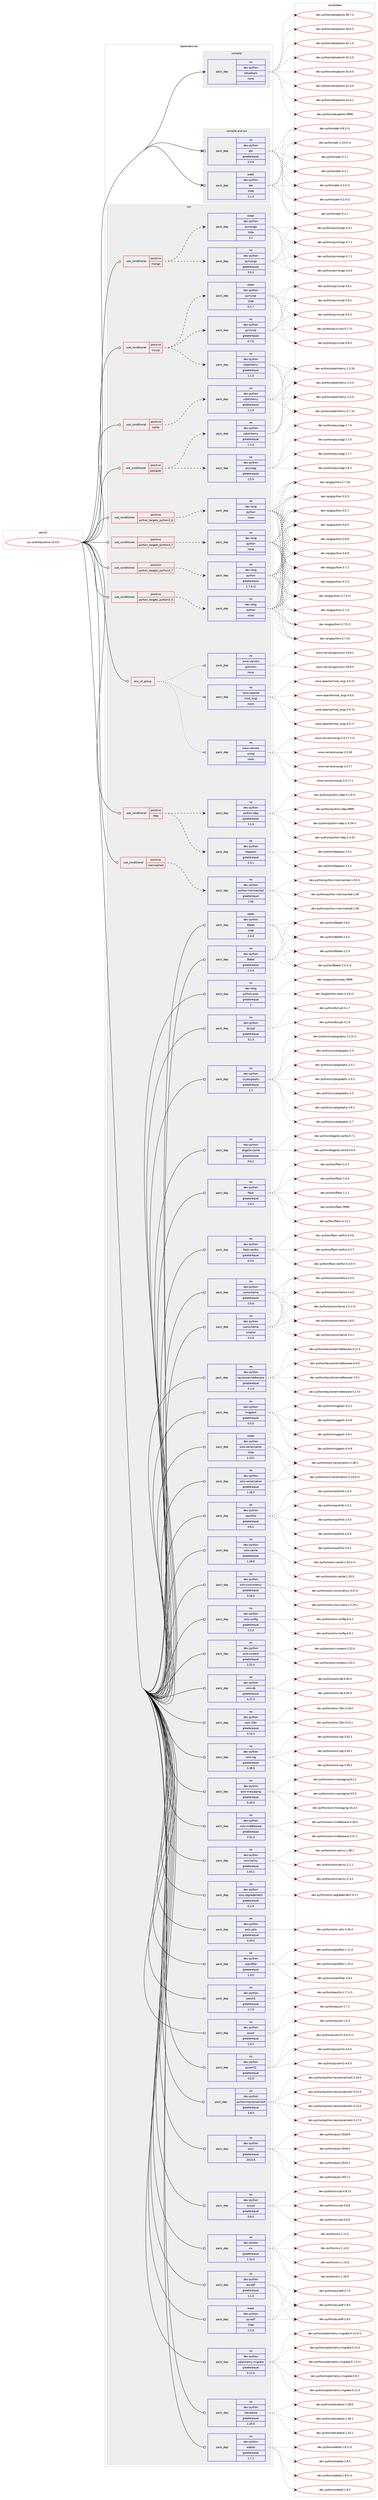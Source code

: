 digraph prolog {

# *************
# Graph options
# *************

newrank=true;
concentrate=true;
compound=true;
graph [rankdir=LR,fontname=Helvetica,fontsize=10,ranksep=1.5];#, ranksep=2.5, nodesep=0.2];
edge  [arrowhead=vee];
node  [fontname=Helvetica,fontsize=10];

# **********
# The ebuild
# **********

subgraph cluster_leftcol {
color=gray;
rank=same;
label=<<i>ebuild</i>>;
id [label="sys-auth/keystone-15.0.0", color=red, width=4, href="../sys-auth/keystone-15.0.0.svg"];
}

# ****************
# The dependencies
# ****************

subgraph cluster_midcol {
color=gray;
label=<<i>dependencies</i>>;
subgraph cluster_compile {
fillcolor="#eeeeee";
style=filled;
label=<<i>compile</i>>;
subgraph pack652292 {
dependency879662 [label=<<TABLE BORDER="0" CELLBORDER="1" CELLSPACING="0" CELLPADDING="4" WIDTH="220"><TR><TD ROWSPAN="6" CELLPADDING="30">pack_dep</TD></TR><TR><TD WIDTH="110">no</TD></TR><TR><TD>dev-python</TD></TR><TR><TD>setuptools</TD></TR><TR><TD>none</TD></TR><TR><TD></TD></TR></TABLE>>, shape=none, color=blue];
}
id:e -> dependency879662:w [weight=20,style="solid",arrowhead="vee"];
}
subgraph cluster_compileandrun {
fillcolor="#eeeeee";
style=filled;
label=<<i>compile and run</i>>;
subgraph pack652293 {
dependency879663 [label=<<TABLE BORDER="0" CELLBORDER="1" CELLSPACING="0" CELLPADDING="4" WIDTH="220"><TR><TD ROWSPAN="6" CELLPADDING="30">pack_dep</TD></TR><TR><TD WIDTH="110">no</TD></TR><TR><TD>dev-python</TD></TR><TR><TD>pbr</TD></TR><TR><TD>greaterequal</TD></TR><TR><TD>2.0.0</TD></TR></TABLE>>, shape=none, color=blue];
}
id:e -> dependency879663:w [weight=20,style="solid",arrowhead="odotvee"];
subgraph pack652294 {
dependency879664 [label=<<TABLE BORDER="0" CELLBORDER="1" CELLSPACING="0" CELLPADDING="4" WIDTH="220"><TR><TD ROWSPAN="6" CELLPADDING="30">pack_dep</TD></TR><TR><TD WIDTH="110">weak</TD></TR><TR><TD>dev-python</TD></TR><TR><TD>pbr</TD></TR><TR><TD>tilde</TD></TR><TR><TD>2.1.0</TD></TR></TABLE>>, shape=none, color=blue];
}
id:e -> dependency879664:w [weight=20,style="solid",arrowhead="odotvee"];
}
subgraph cluster_run {
fillcolor="#eeeeee";
style=filled;
label=<<i>run</i>>;
subgraph any14886 {
dependency879665 [label=<<TABLE BORDER="0" CELLBORDER="1" CELLSPACING="0" CELLPADDING="4"><TR><TD CELLPADDING="10">any_of_group</TD></TR></TABLE>>, shape=none, color=red];subgraph pack652295 {
dependency879666 [label=<<TABLE BORDER="0" CELLBORDER="1" CELLSPACING="0" CELLPADDING="4" WIDTH="220"><TR><TD ROWSPAN="6" CELLPADDING="30">pack_dep</TD></TR><TR><TD WIDTH="110">no</TD></TR><TR><TD>www-servers</TD></TR><TR><TD>uwsgi</TD></TR><TR><TD>none</TD></TR><TR><TD></TD></TR></TABLE>>, shape=none, color=blue];
}
dependency879665:e -> dependency879666:w [weight=20,style="dotted",arrowhead="oinv"];
subgraph pack652296 {
dependency879667 [label=<<TABLE BORDER="0" CELLBORDER="1" CELLSPACING="0" CELLPADDING="4" WIDTH="220"><TR><TD ROWSPAN="6" CELLPADDING="30">pack_dep</TD></TR><TR><TD WIDTH="110">no</TD></TR><TR><TD>www-apache</TD></TR><TR><TD>mod_wsgi</TD></TR><TR><TD>none</TD></TR><TR><TD></TD></TR></TABLE>>, shape=none, color=blue];
}
dependency879665:e -> dependency879667:w [weight=20,style="dotted",arrowhead="oinv"];
subgraph pack652297 {
dependency879668 [label=<<TABLE BORDER="0" CELLBORDER="1" CELLSPACING="0" CELLPADDING="4" WIDTH="220"><TR><TD ROWSPAN="6" CELLPADDING="30">pack_dep</TD></TR><TR><TD WIDTH="110">no</TD></TR><TR><TD>www-servers</TD></TR><TR><TD>gunicorn</TD></TR><TR><TD>none</TD></TR><TR><TD></TD></TR></TABLE>>, shape=none, color=blue];
}
dependency879665:e -> dependency879668:w [weight=20,style="dotted",arrowhead="oinv"];
}
id:e -> dependency879665:w [weight=20,style="solid",arrowhead="odot"];
subgraph cond211961 {
dependency879669 [label=<<TABLE BORDER="0" CELLBORDER="1" CELLSPACING="0" CELLPADDING="4"><TR><TD ROWSPAN="3" CELLPADDING="10">use_conditional</TD></TR><TR><TD>positive</TD></TR><TR><TD>ldap</TD></TR></TABLE>>, shape=none, color=red];
subgraph pack652298 {
dependency879670 [label=<<TABLE BORDER="0" CELLBORDER="1" CELLSPACING="0" CELLPADDING="4" WIDTH="220"><TR><TD ROWSPAN="6" CELLPADDING="30">pack_dep</TD></TR><TR><TD WIDTH="110">no</TD></TR><TR><TD>dev-python</TD></TR><TR><TD>python-ldap</TD></TR><TR><TD>greaterequal</TD></TR><TR><TD>3.1.0</TD></TR></TABLE>>, shape=none, color=blue];
}
dependency879669:e -> dependency879670:w [weight=20,style="dashed",arrowhead="vee"];
subgraph pack652299 {
dependency879671 [label=<<TABLE BORDER="0" CELLBORDER="1" CELLSPACING="0" CELLPADDING="4" WIDTH="220"><TR><TD ROWSPAN="6" CELLPADDING="30">pack_dep</TD></TR><TR><TD WIDTH="110">no</TD></TR><TR><TD>dev-python</TD></TR><TR><TD>ldappool</TD></TR><TR><TD>greaterequal</TD></TR><TR><TD>2.3.1</TD></TR></TABLE>>, shape=none, color=blue];
}
dependency879669:e -> dependency879671:w [weight=20,style="dashed",arrowhead="vee"];
}
id:e -> dependency879669:w [weight=20,style="solid",arrowhead="odot"];
subgraph cond211962 {
dependency879672 [label=<<TABLE BORDER="0" CELLBORDER="1" CELLSPACING="0" CELLPADDING="4"><TR><TD ROWSPAN="3" CELLPADDING="10">use_conditional</TD></TR><TR><TD>positive</TD></TR><TR><TD>memcached</TD></TR></TABLE>>, shape=none, color=red];
subgraph pack652300 {
dependency879673 [label=<<TABLE BORDER="0" CELLBORDER="1" CELLSPACING="0" CELLPADDING="4" WIDTH="220"><TR><TD ROWSPAN="6" CELLPADDING="30">pack_dep</TD></TR><TR><TD WIDTH="110">no</TD></TR><TR><TD>dev-python</TD></TR><TR><TD>python-memcached</TD></TR><TR><TD>greaterequal</TD></TR><TR><TD>1.56</TD></TR></TABLE>>, shape=none, color=blue];
}
dependency879672:e -> dependency879673:w [weight=20,style="dashed",arrowhead="vee"];
}
id:e -> dependency879672:w [weight=20,style="solid",arrowhead="odot"];
subgraph cond211963 {
dependency879674 [label=<<TABLE BORDER="0" CELLBORDER="1" CELLSPACING="0" CELLPADDING="4"><TR><TD ROWSPAN="3" CELLPADDING="10">use_conditional</TD></TR><TR><TD>positive</TD></TR><TR><TD>mongo</TD></TR></TABLE>>, shape=none, color=red];
subgraph pack652301 {
dependency879675 [label=<<TABLE BORDER="0" CELLBORDER="1" CELLSPACING="0" CELLPADDING="4" WIDTH="220"><TR><TD ROWSPAN="6" CELLPADDING="30">pack_dep</TD></TR><TR><TD WIDTH="110">no</TD></TR><TR><TD>dev-python</TD></TR><TR><TD>pymongo</TD></TR><TR><TD>greaterequal</TD></TR><TR><TD>3.0.2</TD></TR></TABLE>>, shape=none, color=blue];
}
dependency879674:e -> dependency879675:w [weight=20,style="dashed",arrowhead="vee"];
subgraph pack652302 {
dependency879676 [label=<<TABLE BORDER="0" CELLBORDER="1" CELLSPACING="0" CELLPADDING="4" WIDTH="220"><TR><TD ROWSPAN="6" CELLPADDING="30">pack_dep</TD></TR><TR><TD WIDTH="110">weak</TD></TR><TR><TD>dev-python</TD></TR><TR><TD>pymongo</TD></TR><TR><TD>tilde</TD></TR><TR><TD>3.1</TD></TR></TABLE>>, shape=none, color=blue];
}
dependency879674:e -> dependency879676:w [weight=20,style="dashed",arrowhead="vee"];
}
id:e -> dependency879674:w [weight=20,style="solid",arrowhead="odot"];
subgraph cond211964 {
dependency879677 [label=<<TABLE BORDER="0" CELLBORDER="1" CELLSPACING="0" CELLPADDING="4"><TR><TD ROWSPAN="3" CELLPADDING="10">use_conditional</TD></TR><TR><TD>positive</TD></TR><TR><TD>mysql</TD></TR></TABLE>>, shape=none, color=red];
subgraph pack652303 {
dependency879678 [label=<<TABLE BORDER="0" CELLBORDER="1" CELLSPACING="0" CELLPADDING="4" WIDTH="220"><TR><TD ROWSPAN="6" CELLPADDING="30">pack_dep</TD></TR><TR><TD WIDTH="110">no</TD></TR><TR><TD>dev-python</TD></TR><TR><TD>pymysql</TD></TR><TR><TD>greaterequal</TD></TR><TR><TD>0.7.6</TD></TR></TABLE>>, shape=none, color=blue];
}
dependency879677:e -> dependency879678:w [weight=20,style="dashed",arrowhead="vee"];
subgraph pack652304 {
dependency879679 [label=<<TABLE BORDER="0" CELLBORDER="1" CELLSPACING="0" CELLPADDING="4" WIDTH="220"><TR><TD ROWSPAN="6" CELLPADDING="30">pack_dep</TD></TR><TR><TD WIDTH="110">weak</TD></TR><TR><TD>dev-python</TD></TR><TR><TD>pymysql</TD></TR><TR><TD>tilde</TD></TR><TR><TD>0.7.7</TD></TR></TABLE>>, shape=none, color=blue];
}
dependency879677:e -> dependency879679:w [weight=20,style="dashed",arrowhead="vee"];
subgraph pack652305 {
dependency879680 [label=<<TABLE BORDER="0" CELLBORDER="1" CELLSPACING="0" CELLPADDING="4" WIDTH="220"><TR><TD ROWSPAN="6" CELLPADDING="30">pack_dep</TD></TR><TR><TD WIDTH="110">no</TD></TR><TR><TD>dev-python</TD></TR><TR><TD>sqlalchemy</TD></TR><TR><TD>greaterequal</TD></TR><TR><TD>1.1.0</TD></TR></TABLE>>, shape=none, color=blue];
}
dependency879677:e -> dependency879680:w [weight=20,style="dashed",arrowhead="vee"];
}
id:e -> dependency879677:w [weight=20,style="solid",arrowhead="odot"];
subgraph cond211965 {
dependency879681 [label=<<TABLE BORDER="0" CELLBORDER="1" CELLSPACING="0" CELLPADDING="4"><TR><TD ROWSPAN="3" CELLPADDING="10">use_conditional</TD></TR><TR><TD>positive</TD></TR><TR><TD>postgres</TD></TR></TABLE>>, shape=none, color=red];
subgraph pack652306 {
dependency879682 [label=<<TABLE BORDER="0" CELLBORDER="1" CELLSPACING="0" CELLPADDING="4" WIDTH="220"><TR><TD ROWSPAN="6" CELLPADDING="30">pack_dep</TD></TR><TR><TD WIDTH="110">no</TD></TR><TR><TD>dev-python</TD></TR><TR><TD>psycopg</TD></TR><TR><TD>greaterequal</TD></TR><TR><TD>2.5.0</TD></TR></TABLE>>, shape=none, color=blue];
}
dependency879681:e -> dependency879682:w [weight=20,style="dashed",arrowhead="vee"];
subgraph pack652307 {
dependency879683 [label=<<TABLE BORDER="0" CELLBORDER="1" CELLSPACING="0" CELLPADDING="4" WIDTH="220"><TR><TD ROWSPAN="6" CELLPADDING="30">pack_dep</TD></TR><TR><TD WIDTH="110">no</TD></TR><TR><TD>dev-python</TD></TR><TR><TD>sqlalchemy</TD></TR><TR><TD>greaterequal</TD></TR><TR><TD>1.1.0</TD></TR></TABLE>>, shape=none, color=blue];
}
dependency879681:e -> dependency879683:w [weight=20,style="dashed",arrowhead="vee"];
}
id:e -> dependency879681:w [weight=20,style="solid",arrowhead="odot"];
subgraph cond211966 {
dependency879684 [label=<<TABLE BORDER="0" CELLBORDER="1" CELLSPACING="0" CELLPADDING="4"><TR><TD ROWSPAN="3" CELLPADDING="10">use_conditional</TD></TR><TR><TD>positive</TD></TR><TR><TD>python_targets_python2_7</TD></TR></TABLE>>, shape=none, color=red];
subgraph pack652308 {
dependency879685 [label=<<TABLE BORDER="0" CELLBORDER="1" CELLSPACING="0" CELLPADDING="4" WIDTH="220"><TR><TD ROWSPAN="6" CELLPADDING="30">pack_dep</TD></TR><TR><TD WIDTH="110">no</TD></TR><TR><TD>dev-lang</TD></TR><TR><TD>python</TD></TR><TR><TD>greaterequal</TD></TR><TR><TD>2.7.5-r2</TD></TR></TABLE>>, shape=none, color=blue];
}
dependency879684:e -> dependency879685:w [weight=20,style="dashed",arrowhead="vee"];
}
id:e -> dependency879684:w [weight=20,style="solid",arrowhead="odot"];
subgraph cond211967 {
dependency879686 [label=<<TABLE BORDER="0" CELLBORDER="1" CELLSPACING="0" CELLPADDING="4"><TR><TD ROWSPAN="3" CELLPADDING="10">use_conditional</TD></TR><TR><TD>positive</TD></TR><TR><TD>python_targets_python3_5</TD></TR></TABLE>>, shape=none, color=red];
subgraph pack652309 {
dependency879687 [label=<<TABLE BORDER="0" CELLBORDER="1" CELLSPACING="0" CELLPADDING="4" WIDTH="220"><TR><TD ROWSPAN="6" CELLPADDING="30">pack_dep</TD></TR><TR><TD WIDTH="110">no</TD></TR><TR><TD>dev-lang</TD></TR><TR><TD>python</TD></TR><TR><TD>none</TD></TR><TR><TD></TD></TR></TABLE>>, shape=none, color=blue];
}
dependency879686:e -> dependency879687:w [weight=20,style="dashed",arrowhead="vee"];
}
id:e -> dependency879686:w [weight=20,style="solid",arrowhead="odot"];
subgraph cond211968 {
dependency879688 [label=<<TABLE BORDER="0" CELLBORDER="1" CELLSPACING="0" CELLPADDING="4"><TR><TD ROWSPAN="3" CELLPADDING="10">use_conditional</TD></TR><TR><TD>positive</TD></TR><TR><TD>python_targets_python3_6</TD></TR></TABLE>>, shape=none, color=red];
subgraph pack652310 {
dependency879689 [label=<<TABLE BORDER="0" CELLBORDER="1" CELLSPACING="0" CELLPADDING="4" WIDTH="220"><TR><TD ROWSPAN="6" CELLPADDING="30">pack_dep</TD></TR><TR><TD WIDTH="110">no</TD></TR><TR><TD>dev-lang</TD></TR><TR><TD>python</TD></TR><TR><TD>none</TD></TR><TR><TD></TD></TR></TABLE>>, shape=none, color=blue];
}
dependency879688:e -> dependency879689:w [weight=20,style="dashed",arrowhead="vee"];
}
id:e -> dependency879688:w [weight=20,style="solid",arrowhead="odot"];
subgraph cond211969 {
dependency879690 [label=<<TABLE BORDER="0" CELLBORDER="1" CELLSPACING="0" CELLPADDING="4"><TR><TD ROWSPAN="3" CELLPADDING="10">use_conditional</TD></TR><TR><TD>positive</TD></TR><TR><TD>python_targets_python3_7</TD></TR></TABLE>>, shape=none, color=red];
subgraph pack652311 {
dependency879691 [label=<<TABLE BORDER="0" CELLBORDER="1" CELLSPACING="0" CELLPADDING="4" WIDTH="220"><TR><TD ROWSPAN="6" CELLPADDING="30">pack_dep</TD></TR><TR><TD WIDTH="110">no</TD></TR><TR><TD>dev-lang</TD></TR><TR><TD>python</TD></TR><TR><TD>none</TD></TR><TR><TD></TD></TR></TABLE>>, shape=none, color=blue];
}
dependency879690:e -> dependency879691:w [weight=20,style="dashed",arrowhead="vee"];
}
id:e -> dependency879690:w [weight=20,style="solid",arrowhead="odot"];
subgraph cond211970 {
dependency879692 [label=<<TABLE BORDER="0" CELLBORDER="1" CELLSPACING="0" CELLPADDING="4"><TR><TD ROWSPAN="3" CELLPADDING="10">use_conditional</TD></TR><TR><TD>positive</TD></TR><TR><TD>sqlite</TD></TR></TABLE>>, shape=none, color=red];
subgraph pack652312 {
dependency879693 [label=<<TABLE BORDER="0" CELLBORDER="1" CELLSPACING="0" CELLPADDING="4" WIDTH="220"><TR><TD ROWSPAN="6" CELLPADDING="30">pack_dep</TD></TR><TR><TD WIDTH="110">no</TD></TR><TR><TD>dev-python</TD></TR><TR><TD>sqlalchemy</TD></TR><TR><TD>greaterequal</TD></TR><TR><TD>1.1.0</TD></TR></TABLE>>, shape=none, color=blue];
}
dependency879692:e -> dependency879693:w [weight=20,style="dashed",arrowhead="vee"];
}
id:e -> dependency879692:w [weight=20,style="solid",arrowhead="odot"];
subgraph pack652313 {
dependency879694 [label=<<TABLE BORDER="0" CELLBORDER="1" CELLSPACING="0" CELLPADDING="4" WIDTH="220"><TR><TD ROWSPAN="6" CELLPADDING="30">pack_dep</TD></TR><TR><TD WIDTH="110">no</TD></TR><TR><TD>dev-lang</TD></TR><TR><TD>python-exec</TD></TR><TR><TD>greaterequal</TD></TR><TR><TD>2</TD></TR></TABLE>>, shape=none, color=blue];
}
id:e -> dependency879694:w [weight=20,style="solid",arrowhead="odot"];
subgraph pack652314 {
dependency879695 [label=<<TABLE BORDER="0" CELLBORDER="1" CELLSPACING="0" CELLPADDING="4" WIDTH="220"><TR><TD ROWSPAN="6" CELLPADDING="30">pack_dep</TD></TR><TR><TD WIDTH="110">no</TD></TR><TR><TD>dev-python</TD></TR><TR><TD>Babel</TD></TR><TR><TD>greaterequal</TD></TR><TR><TD>2.3.4</TD></TR></TABLE>>, shape=none, color=blue];
}
id:e -> dependency879695:w [weight=20,style="solid",arrowhead="odot"];
subgraph pack652315 {
dependency879696 [label=<<TABLE BORDER="0" CELLBORDER="1" CELLSPACING="0" CELLPADDING="4" WIDTH="220"><TR><TD ROWSPAN="6" CELLPADDING="30">pack_dep</TD></TR><TR><TD WIDTH="110">no</TD></TR><TR><TD>dev-python</TD></TR><TR><TD>bcrypt</TD></TR><TR><TD>greaterequal</TD></TR><TR><TD>3.1.3</TD></TR></TABLE>>, shape=none, color=blue];
}
id:e -> dependency879696:w [weight=20,style="solid",arrowhead="odot"];
subgraph pack652316 {
dependency879697 [label=<<TABLE BORDER="0" CELLBORDER="1" CELLSPACING="0" CELLPADDING="4" WIDTH="220"><TR><TD ROWSPAN="6" CELLPADDING="30">pack_dep</TD></TR><TR><TD WIDTH="110">no</TD></TR><TR><TD>dev-python</TD></TR><TR><TD>cryptography</TD></TR><TR><TD>greaterequal</TD></TR><TR><TD>2.1</TD></TR></TABLE>>, shape=none, color=blue];
}
id:e -> dependency879697:w [weight=20,style="solid",arrowhead="odot"];
subgraph pack652317 {
dependency879698 [label=<<TABLE BORDER="0" CELLBORDER="1" CELLSPACING="0" CELLPADDING="4" WIDTH="220"><TR><TD ROWSPAN="6" CELLPADDING="30">pack_dep</TD></TR><TR><TD WIDTH="110">no</TD></TR><TR><TD>dev-python</TD></TR><TR><TD>dogpile-cache</TD></TR><TR><TD>greaterequal</TD></TR><TR><TD>0.6.2</TD></TR></TABLE>>, shape=none, color=blue];
}
id:e -> dependency879698:w [weight=20,style="solid",arrowhead="odot"];
subgraph pack652318 {
dependency879699 [label=<<TABLE BORDER="0" CELLBORDER="1" CELLSPACING="0" CELLPADDING="4" WIDTH="220"><TR><TD ROWSPAN="6" CELLPADDING="30">pack_dep</TD></TR><TR><TD WIDTH="110">no</TD></TR><TR><TD>dev-python</TD></TR><TR><TD>flask</TD></TR><TR><TD>greaterequal</TD></TR><TR><TD>1.0.2</TD></TR></TABLE>>, shape=none, color=blue];
}
id:e -> dependency879699:w [weight=20,style="solid",arrowhead="odot"];
subgraph pack652319 {
dependency879700 [label=<<TABLE BORDER="0" CELLBORDER="1" CELLSPACING="0" CELLPADDING="4" WIDTH="220"><TR><TD ROWSPAN="6" CELLPADDING="30">pack_dep</TD></TR><TR><TD WIDTH="110">no</TD></TR><TR><TD>dev-python</TD></TR><TR><TD>flask-restful</TD></TR><TR><TD>greaterequal</TD></TR><TR><TD>0.3.5</TD></TR></TABLE>>, shape=none, color=blue];
}
id:e -> dependency879700:w [weight=20,style="solid",arrowhead="odot"];
subgraph pack652320 {
dependency879701 [label=<<TABLE BORDER="0" CELLBORDER="1" CELLSPACING="0" CELLPADDING="4" WIDTH="220"><TR><TD ROWSPAN="6" CELLPADDING="30">pack_dep</TD></TR><TR><TD WIDTH="110">no</TD></TR><TR><TD>dev-python</TD></TR><TR><TD>jsonschema</TD></TR><TR><TD>greaterequal</TD></TR><TR><TD>2.6.0</TD></TR></TABLE>>, shape=none, color=blue];
}
id:e -> dependency879701:w [weight=20,style="solid",arrowhead="odot"];
subgraph pack652321 {
dependency879702 [label=<<TABLE BORDER="0" CELLBORDER="1" CELLSPACING="0" CELLPADDING="4" WIDTH="220"><TR><TD ROWSPAN="6" CELLPADDING="30">pack_dep</TD></TR><TR><TD WIDTH="110">no</TD></TR><TR><TD>dev-python</TD></TR><TR><TD>jsonschema</TD></TR><TR><TD>smaller</TD></TR><TR><TD>3.0.0</TD></TR></TABLE>>, shape=none, color=blue];
}
id:e -> dependency879702:w [weight=20,style="solid",arrowhead="odot"];
subgraph pack652322 {
dependency879703 [label=<<TABLE BORDER="0" CELLBORDER="1" CELLSPACING="0" CELLPADDING="4" WIDTH="220"><TR><TD ROWSPAN="6" CELLPADDING="30">pack_dep</TD></TR><TR><TD WIDTH="110">no</TD></TR><TR><TD>dev-python</TD></TR><TR><TD>keystonemiddleware</TD></TR><TR><TD>greaterequal</TD></TR><TR><TD>5.1.0</TD></TR></TABLE>>, shape=none, color=blue];
}
id:e -> dependency879703:w [weight=20,style="solid",arrowhead="odot"];
subgraph pack652323 {
dependency879704 [label=<<TABLE BORDER="0" CELLBORDER="1" CELLSPACING="0" CELLPADDING="4" WIDTH="220"><TR><TD ROWSPAN="6" CELLPADDING="30">pack_dep</TD></TR><TR><TD WIDTH="110">no</TD></TR><TR><TD>dev-python</TD></TR><TR><TD>msgpack</TD></TR><TR><TD>greaterequal</TD></TR><TR><TD>0.5.0</TD></TR></TABLE>>, shape=none, color=blue];
}
id:e -> dependency879704:w [weight=20,style="solid",arrowhead="odot"];
subgraph pack652324 {
dependency879705 [label=<<TABLE BORDER="0" CELLBORDER="1" CELLSPACING="0" CELLPADDING="4" WIDTH="220"><TR><TD ROWSPAN="6" CELLPADDING="30">pack_dep</TD></TR><TR><TD WIDTH="110">no</TD></TR><TR><TD>dev-python</TD></TR><TR><TD>oauthlib</TD></TR><TR><TD>greaterequal</TD></TR><TR><TD>0.6.2</TD></TR></TABLE>>, shape=none, color=blue];
}
id:e -> dependency879705:w [weight=20,style="solid",arrowhead="odot"];
subgraph pack652325 {
dependency879706 [label=<<TABLE BORDER="0" CELLBORDER="1" CELLSPACING="0" CELLPADDING="4" WIDTH="220"><TR><TD ROWSPAN="6" CELLPADDING="30">pack_dep</TD></TR><TR><TD WIDTH="110">no</TD></TR><TR><TD>dev-python</TD></TR><TR><TD>oslo-cache</TD></TR><TR><TD>greaterequal</TD></TR><TR><TD>1.26.0</TD></TR></TABLE>>, shape=none, color=blue];
}
id:e -> dependency879706:w [weight=20,style="solid",arrowhead="odot"];
subgraph pack652326 {
dependency879707 [label=<<TABLE BORDER="0" CELLBORDER="1" CELLSPACING="0" CELLPADDING="4" WIDTH="220"><TR><TD ROWSPAN="6" CELLPADDING="30">pack_dep</TD></TR><TR><TD WIDTH="110">no</TD></TR><TR><TD>dev-python</TD></TR><TR><TD>oslo-concurrency</TD></TR><TR><TD>greaterequal</TD></TR><TR><TD>3.26.0</TD></TR></TABLE>>, shape=none, color=blue];
}
id:e -> dependency879707:w [weight=20,style="solid",arrowhead="odot"];
subgraph pack652327 {
dependency879708 [label=<<TABLE BORDER="0" CELLBORDER="1" CELLSPACING="0" CELLPADDING="4" WIDTH="220"><TR><TD ROWSPAN="6" CELLPADDING="30">pack_dep</TD></TR><TR><TD WIDTH="110">no</TD></TR><TR><TD>dev-python</TD></TR><TR><TD>oslo-config</TD></TR><TR><TD>greaterequal</TD></TR><TR><TD>5.2.0</TD></TR></TABLE>>, shape=none, color=blue];
}
id:e -> dependency879708:w [weight=20,style="solid",arrowhead="odot"];
subgraph pack652328 {
dependency879709 [label=<<TABLE BORDER="0" CELLBORDER="1" CELLSPACING="0" CELLPADDING="4" WIDTH="220"><TR><TD ROWSPAN="6" CELLPADDING="30">pack_dep</TD></TR><TR><TD WIDTH="110">no</TD></TR><TR><TD>dev-python</TD></TR><TR><TD>oslo-context</TD></TR><TR><TD>greaterequal</TD></TR><TR><TD>2.22.0</TD></TR></TABLE>>, shape=none, color=blue];
}
id:e -> dependency879709:w [weight=20,style="solid",arrowhead="odot"];
subgraph pack652329 {
dependency879710 [label=<<TABLE BORDER="0" CELLBORDER="1" CELLSPACING="0" CELLPADDING="4" WIDTH="220"><TR><TD ROWSPAN="6" CELLPADDING="30">pack_dep</TD></TR><TR><TD WIDTH="110">no</TD></TR><TR><TD>dev-python</TD></TR><TR><TD>oslo-db</TD></TR><TR><TD>greaterequal</TD></TR><TR><TD>4.27.0</TD></TR></TABLE>>, shape=none, color=blue];
}
id:e -> dependency879710:w [weight=20,style="solid",arrowhead="odot"];
subgraph pack652330 {
dependency879711 [label=<<TABLE BORDER="0" CELLBORDER="1" CELLSPACING="0" CELLPADDING="4" WIDTH="220"><TR><TD ROWSPAN="6" CELLPADDING="30">pack_dep</TD></TR><TR><TD WIDTH="110">no</TD></TR><TR><TD>dev-python</TD></TR><TR><TD>oslo-i18n</TD></TR><TR><TD>greaterequal</TD></TR><TR><TD>3.15.3</TD></TR></TABLE>>, shape=none, color=blue];
}
id:e -> dependency879711:w [weight=20,style="solid",arrowhead="odot"];
subgraph pack652331 {
dependency879712 [label=<<TABLE BORDER="0" CELLBORDER="1" CELLSPACING="0" CELLPADDING="4" WIDTH="220"><TR><TD ROWSPAN="6" CELLPADDING="30">pack_dep</TD></TR><TR><TD WIDTH="110">no</TD></TR><TR><TD>dev-python</TD></TR><TR><TD>oslo-log</TD></TR><TR><TD>greaterequal</TD></TR><TR><TD>3.38.0</TD></TR></TABLE>>, shape=none, color=blue];
}
id:e -> dependency879712:w [weight=20,style="solid",arrowhead="odot"];
subgraph pack652332 {
dependency879713 [label=<<TABLE BORDER="0" CELLBORDER="1" CELLSPACING="0" CELLPADDING="4" WIDTH="220"><TR><TD ROWSPAN="6" CELLPADDING="30">pack_dep</TD></TR><TR><TD WIDTH="110">no</TD></TR><TR><TD>dev-python</TD></TR><TR><TD>oslo-messaging</TD></TR><TR><TD>greaterequal</TD></TR><TR><TD>5.29.0</TD></TR></TABLE>>, shape=none, color=blue];
}
id:e -> dependency879713:w [weight=20,style="solid",arrowhead="odot"];
subgraph pack652333 {
dependency879714 [label=<<TABLE BORDER="0" CELLBORDER="1" CELLSPACING="0" CELLPADDING="4" WIDTH="220"><TR><TD ROWSPAN="6" CELLPADDING="30">pack_dep</TD></TR><TR><TD WIDTH="110">no</TD></TR><TR><TD>dev-python</TD></TR><TR><TD>oslo-middleware</TD></TR><TR><TD>greaterequal</TD></TR><TR><TD>3.31.0</TD></TR></TABLE>>, shape=none, color=blue];
}
id:e -> dependency879714:w [weight=20,style="solid",arrowhead="odot"];
subgraph pack652334 {
dependency879715 [label=<<TABLE BORDER="0" CELLBORDER="1" CELLSPACING="0" CELLPADDING="4" WIDTH="220"><TR><TD ROWSPAN="6" CELLPADDING="30">pack_dep</TD></TR><TR><TD WIDTH="110">no</TD></TR><TR><TD>dev-python</TD></TR><TR><TD>oslo-policy</TD></TR><TR><TD>greaterequal</TD></TR><TR><TD>1.43.1</TD></TR></TABLE>>, shape=none, color=blue];
}
id:e -> dependency879715:w [weight=20,style="solid",arrowhead="odot"];
subgraph pack652335 {
dependency879716 [label=<<TABLE BORDER="0" CELLBORDER="1" CELLSPACING="0" CELLPADDING="4" WIDTH="220"><TR><TD ROWSPAN="6" CELLPADDING="30">pack_dep</TD></TR><TR><TD WIDTH="110">no</TD></TR><TR><TD>dev-python</TD></TR><TR><TD>oslo-serialization</TD></TR><TR><TD>greaterequal</TD></TR><TR><TD>1.18.0</TD></TR></TABLE>>, shape=none, color=blue];
}
id:e -> dependency879716:w [weight=20,style="solid",arrowhead="odot"];
subgraph pack652336 {
dependency879717 [label=<<TABLE BORDER="0" CELLBORDER="1" CELLSPACING="0" CELLPADDING="4" WIDTH="220"><TR><TD ROWSPAN="6" CELLPADDING="30">pack_dep</TD></TR><TR><TD WIDTH="110">no</TD></TR><TR><TD>dev-python</TD></TR><TR><TD>oslo-upgradecheck</TD></TR><TR><TD>greaterequal</TD></TR><TR><TD>0.1.0</TD></TR></TABLE>>, shape=none, color=blue];
}
id:e -> dependency879717:w [weight=20,style="solid",arrowhead="odot"];
subgraph pack652337 {
dependency879718 [label=<<TABLE BORDER="0" CELLBORDER="1" CELLSPACING="0" CELLPADDING="4" WIDTH="220"><TR><TD ROWSPAN="6" CELLPADDING="30">pack_dep</TD></TR><TR><TD WIDTH="110">no</TD></TR><TR><TD>dev-python</TD></TR><TR><TD>oslo-utils</TD></TR><TR><TD>greaterequal</TD></TR><TR><TD>3.33.0</TD></TR></TABLE>>, shape=none, color=blue];
}
id:e -> dependency879718:w [weight=20,style="solid",arrowhead="odot"];
subgraph pack652338 {
dependency879719 [label=<<TABLE BORDER="0" CELLBORDER="1" CELLSPACING="0" CELLPADDING="4" WIDTH="220"><TR><TD ROWSPAN="6" CELLPADDING="30">pack_dep</TD></TR><TR><TD WIDTH="110">no</TD></TR><TR><TD>dev-python</TD></TR><TR><TD>osprofiler</TD></TR><TR><TD>greaterequal</TD></TR><TR><TD>1.4.0</TD></TR></TABLE>>, shape=none, color=blue];
}
id:e -> dependency879719:w [weight=20,style="solid",arrowhead="odot"];
subgraph pack652339 {
dependency879720 [label=<<TABLE BORDER="0" CELLBORDER="1" CELLSPACING="0" CELLPADDING="4" WIDTH="220"><TR><TD ROWSPAN="6" CELLPADDING="30">pack_dep</TD></TR><TR><TD WIDTH="110">no</TD></TR><TR><TD>dev-python</TD></TR><TR><TD>passlib</TD></TR><TR><TD>greaterequal</TD></TR><TR><TD>1.7.0</TD></TR></TABLE>>, shape=none, color=blue];
}
id:e -> dependency879720:w [weight=20,style="solid",arrowhead="odot"];
subgraph pack652340 {
dependency879721 [label=<<TABLE BORDER="0" CELLBORDER="1" CELLSPACING="0" CELLPADDING="4" WIDTH="220"><TR><TD ROWSPAN="6" CELLPADDING="30">pack_dep</TD></TR><TR><TD WIDTH="110">no</TD></TR><TR><TD>dev-python</TD></TR><TR><TD>pycadf</TD></TR><TR><TD>greaterequal</TD></TR><TR><TD>1.1.0</TD></TR></TABLE>>, shape=none, color=blue];
}
id:e -> dependency879721:w [weight=20,style="solid",arrowhead="odot"];
subgraph pack652341 {
dependency879722 [label=<<TABLE BORDER="0" CELLBORDER="1" CELLSPACING="0" CELLPADDING="4" WIDTH="220"><TR><TD ROWSPAN="6" CELLPADDING="30">pack_dep</TD></TR><TR><TD WIDTH="110">no</TD></TR><TR><TD>dev-python</TD></TR><TR><TD>pyjwt</TD></TR><TR><TD>greaterequal</TD></TR><TR><TD>1.6.1</TD></TR></TABLE>>, shape=none, color=blue];
}
id:e -> dependency879722:w [weight=20,style="solid",arrowhead="odot"];
subgraph pack652342 {
dependency879723 [label=<<TABLE BORDER="0" CELLBORDER="1" CELLSPACING="0" CELLPADDING="4" WIDTH="220"><TR><TD ROWSPAN="6" CELLPADDING="30">pack_dep</TD></TR><TR><TD WIDTH="110">no</TD></TR><TR><TD>dev-python</TD></TR><TR><TD>pysaml2</TD></TR><TR><TD>greaterequal</TD></TR><TR><TD>4.5.0</TD></TR></TABLE>>, shape=none, color=blue];
}
id:e -> dependency879723:w [weight=20,style="solid",arrowhead="odot"];
subgraph pack652343 {
dependency879724 [label=<<TABLE BORDER="0" CELLBORDER="1" CELLSPACING="0" CELLPADDING="4" WIDTH="220"><TR><TD ROWSPAN="6" CELLPADDING="30">pack_dep</TD></TR><TR><TD WIDTH="110">no</TD></TR><TR><TD>dev-python</TD></TR><TR><TD>python-keystoneclient</TD></TR><TR><TD>greaterequal</TD></TR><TR><TD>3.8.0</TD></TR></TABLE>>, shape=none, color=blue];
}
id:e -> dependency879724:w [weight=20,style="solid",arrowhead="odot"];
subgraph pack652344 {
dependency879725 [label=<<TABLE BORDER="0" CELLBORDER="1" CELLSPACING="0" CELLPADDING="4" WIDTH="220"><TR><TD ROWSPAN="6" CELLPADDING="30">pack_dep</TD></TR><TR><TD WIDTH="110">no</TD></TR><TR><TD>dev-python</TD></TR><TR><TD>pytz</TD></TR><TR><TD>greaterequal</TD></TR><TR><TD>2013.6</TD></TR></TABLE>>, shape=none, color=blue];
}
id:e -> dependency879725:w [weight=20,style="solid",arrowhead="odot"];
subgraph pack652345 {
dependency879726 [label=<<TABLE BORDER="0" CELLBORDER="1" CELLSPACING="0" CELLPADDING="4" WIDTH="220"><TR><TD ROWSPAN="6" CELLPADDING="30">pack_dep</TD></TR><TR><TD WIDTH="110">no</TD></TR><TR><TD>dev-python</TD></TR><TR><TD>scrypt</TD></TR><TR><TD>greaterequal</TD></TR><TR><TD>0.8.0</TD></TR></TABLE>>, shape=none, color=blue];
}
id:e -> dependency879726:w [weight=20,style="solid",arrowhead="odot"];
subgraph pack652346 {
dependency879727 [label=<<TABLE BORDER="0" CELLBORDER="1" CELLSPACING="0" CELLPADDING="4" WIDTH="220"><TR><TD ROWSPAN="6" CELLPADDING="30">pack_dep</TD></TR><TR><TD WIDTH="110">no</TD></TR><TR><TD>dev-python</TD></TR><TR><TD>six</TD></TR><TR><TD>greaterequal</TD></TR><TR><TD>1.10.0</TD></TR></TABLE>>, shape=none, color=blue];
}
id:e -> dependency879727:w [weight=20,style="solid",arrowhead="odot"];
subgraph pack652347 {
dependency879728 [label=<<TABLE BORDER="0" CELLBORDER="1" CELLSPACING="0" CELLPADDING="4" WIDTH="220"><TR><TD ROWSPAN="6" CELLPADDING="30">pack_dep</TD></TR><TR><TD WIDTH="110">no</TD></TR><TR><TD>dev-python</TD></TR><TR><TD>sqlalchemy-migrate</TD></TR><TR><TD>greaterequal</TD></TR><TR><TD>0.11.0</TD></TR></TABLE>>, shape=none, color=blue];
}
id:e -> dependency879728:w [weight=20,style="solid",arrowhead="odot"];
subgraph pack652348 {
dependency879729 [label=<<TABLE BORDER="0" CELLBORDER="1" CELLSPACING="0" CELLPADDING="4" WIDTH="220"><TR><TD ROWSPAN="6" CELLPADDING="30">pack_dep</TD></TR><TR><TD WIDTH="110">no</TD></TR><TR><TD>dev-python</TD></TR><TR><TD>stevedore</TD></TR><TR><TD>greaterequal</TD></TR><TR><TD>1.20.0</TD></TR></TABLE>>, shape=none, color=blue];
}
id:e -> dependency879729:w [weight=20,style="solid",arrowhead="odot"];
subgraph pack652349 {
dependency879730 [label=<<TABLE BORDER="0" CELLBORDER="1" CELLSPACING="0" CELLPADDING="4" WIDTH="220"><TR><TD ROWSPAN="6" CELLPADDING="30">pack_dep</TD></TR><TR><TD WIDTH="110">no</TD></TR><TR><TD>dev-python</TD></TR><TR><TD>webob</TD></TR><TR><TD>greaterequal</TD></TR><TR><TD>1.7.1</TD></TR></TABLE>>, shape=none, color=blue];
}
id:e -> dependency879730:w [weight=20,style="solid",arrowhead="odot"];
subgraph pack652350 {
dependency879731 [label=<<TABLE BORDER="0" CELLBORDER="1" CELLSPACING="0" CELLPADDING="4" WIDTH="220"><TR><TD ROWSPAN="6" CELLPADDING="30">pack_dep</TD></TR><TR><TD WIDTH="110">weak</TD></TR><TR><TD>dev-python</TD></TR><TR><TD>Babel</TD></TR><TR><TD>tilde</TD></TR><TR><TD>2.4.0</TD></TR></TABLE>>, shape=none, color=blue];
}
id:e -> dependency879731:w [weight=20,style="solid",arrowhead="odot"];
subgraph pack652351 {
dependency879732 [label=<<TABLE BORDER="0" CELLBORDER="1" CELLSPACING="0" CELLPADDING="4" WIDTH="220"><TR><TD ROWSPAN="6" CELLPADDING="30">pack_dep</TD></TR><TR><TD WIDTH="110">weak</TD></TR><TR><TD>dev-python</TD></TR><TR><TD>oslo-serialization</TD></TR><TR><TD>tilde</TD></TR><TR><TD>1.19.1</TD></TR></TABLE>>, shape=none, color=blue];
}
id:e -> dependency879732:w [weight=20,style="solid",arrowhead="odot"];
subgraph pack652352 {
dependency879733 [label=<<TABLE BORDER="0" CELLBORDER="1" CELLSPACING="0" CELLPADDING="4" WIDTH="220"><TR><TD ROWSPAN="6" CELLPADDING="30">pack_dep</TD></TR><TR><TD WIDTH="110">weak</TD></TR><TR><TD>dev-python</TD></TR><TR><TD>pycadf</TD></TR><TR><TD>tilde</TD></TR><TR><TD>2.0.0</TD></TR></TABLE>>, shape=none, color=blue];
}
id:e -> dependency879733:w [weight=20,style="solid",arrowhead="odot"];
}
}

# **************
# The candidates
# **************

subgraph cluster_choices {
rank=same;
color=gray;
label=<<i>candidates</i>>;

subgraph choice652292 {
color=black;
nodesep=1;
choice100101118451121211161041111104711510111611711211611111110811545515446554650 [label="dev-python/setuptools-36.7.2", color=red, width=4,href="../dev-python/setuptools-36.7.2.svg"];
choice100101118451121211161041111104711510111611711211611111110811545524846544651 [label="dev-python/setuptools-40.6.3", color=red, width=4,href="../dev-python/setuptools-40.6.3.svg"];
choice100101118451121211161041111104711510111611711211611111110811545524946494648 [label="dev-python/setuptools-41.1.0", color=red, width=4,href="../dev-python/setuptools-41.1.0.svg"];
choice100101118451121211161041111104711510111611711211611111110811545524946504648 [label="dev-python/setuptools-41.2.0", color=red, width=4,href="../dev-python/setuptools-41.2.0.svg"];
choice100101118451121211161041111104711510111611711211611111110811545524946524648 [label="dev-python/setuptools-41.4.0", color=red, width=4,href="../dev-python/setuptools-41.4.0.svg"];
choice100101118451121211161041111104711510111611711211611111110811545524946534648 [label="dev-python/setuptools-41.5.0", color=red, width=4,href="../dev-python/setuptools-41.5.0.svg"];
choice100101118451121211161041111104711510111611711211611111110811545524946534649 [label="dev-python/setuptools-41.5.1", color=red, width=4,href="../dev-python/setuptools-41.5.1.svg"];
choice10010111845112121116104111110471151011161171121161111111081154557575757 [label="dev-python/setuptools-9999", color=red, width=4,href="../dev-python/setuptools-9999.svg"];
dependency879662:e -> choice100101118451121211161041111104711510111611711211611111110811545515446554650:w [style=dotted,weight="100"];
dependency879662:e -> choice100101118451121211161041111104711510111611711211611111110811545524846544651:w [style=dotted,weight="100"];
dependency879662:e -> choice100101118451121211161041111104711510111611711211611111110811545524946494648:w [style=dotted,weight="100"];
dependency879662:e -> choice100101118451121211161041111104711510111611711211611111110811545524946504648:w [style=dotted,weight="100"];
dependency879662:e -> choice100101118451121211161041111104711510111611711211611111110811545524946524648:w [style=dotted,weight="100"];
dependency879662:e -> choice100101118451121211161041111104711510111611711211611111110811545524946534648:w [style=dotted,weight="100"];
dependency879662:e -> choice100101118451121211161041111104711510111611711211611111110811545524946534649:w [style=dotted,weight="100"];
dependency879662:e -> choice10010111845112121116104111110471151011161171121161111111081154557575757:w [style=dotted,weight="100"];
}
subgraph choice652293 {
color=black;
nodesep=1;
choice1001011184511212111610411111047112981144548465646504511449 [label="dev-python/pbr-0.8.2-r1", color=red, width=4,href="../dev-python/pbr-0.8.2-r1.svg"];
choice100101118451121211161041111104711298114454946494846484511449 [label="dev-python/pbr-1.10.0-r1", color=red, width=4,href="../dev-python/pbr-1.10.0-r1.svg"];
choice100101118451121211161041111104711298114455146494649 [label="dev-python/pbr-3.1.1", color=red, width=4,href="../dev-python/pbr-3.1.1.svg"];
choice100101118451121211161041111104711298114455246494649 [label="dev-python/pbr-4.1.1", color=red, width=4,href="../dev-python/pbr-4.1.1.svg"];
choice1001011184511212111610411111047112981144552465046484511449 [label="dev-python/pbr-4.2.0-r1", color=red, width=4,href="../dev-python/pbr-4.2.0-r1.svg"];
choice1001011184511212111610411111047112981144552465046484511450 [label="dev-python/pbr-4.2.0-r2", color=red, width=4,href="../dev-python/pbr-4.2.0-r2.svg"];
choice100101118451121211161041111104711298114455346494649 [label="dev-python/pbr-5.1.1", color=red, width=4,href="../dev-python/pbr-5.1.1.svg"];
dependency879663:e -> choice1001011184511212111610411111047112981144548465646504511449:w [style=dotted,weight="100"];
dependency879663:e -> choice100101118451121211161041111104711298114454946494846484511449:w [style=dotted,weight="100"];
dependency879663:e -> choice100101118451121211161041111104711298114455146494649:w [style=dotted,weight="100"];
dependency879663:e -> choice100101118451121211161041111104711298114455246494649:w [style=dotted,weight="100"];
dependency879663:e -> choice1001011184511212111610411111047112981144552465046484511449:w [style=dotted,weight="100"];
dependency879663:e -> choice1001011184511212111610411111047112981144552465046484511450:w [style=dotted,weight="100"];
dependency879663:e -> choice100101118451121211161041111104711298114455346494649:w [style=dotted,weight="100"];
}
subgraph choice652294 {
color=black;
nodesep=1;
choice1001011184511212111610411111047112981144548465646504511449 [label="dev-python/pbr-0.8.2-r1", color=red, width=4,href="../dev-python/pbr-0.8.2-r1.svg"];
choice100101118451121211161041111104711298114454946494846484511449 [label="dev-python/pbr-1.10.0-r1", color=red, width=4,href="../dev-python/pbr-1.10.0-r1.svg"];
choice100101118451121211161041111104711298114455146494649 [label="dev-python/pbr-3.1.1", color=red, width=4,href="../dev-python/pbr-3.1.1.svg"];
choice100101118451121211161041111104711298114455246494649 [label="dev-python/pbr-4.1.1", color=red, width=4,href="../dev-python/pbr-4.1.1.svg"];
choice1001011184511212111610411111047112981144552465046484511449 [label="dev-python/pbr-4.2.0-r1", color=red, width=4,href="../dev-python/pbr-4.2.0-r1.svg"];
choice1001011184511212111610411111047112981144552465046484511450 [label="dev-python/pbr-4.2.0-r2", color=red, width=4,href="../dev-python/pbr-4.2.0-r2.svg"];
choice100101118451121211161041111104711298114455346494649 [label="dev-python/pbr-5.1.1", color=red, width=4,href="../dev-python/pbr-5.1.1.svg"];
dependency879664:e -> choice1001011184511212111610411111047112981144548465646504511449:w [style=dotted,weight="100"];
dependency879664:e -> choice100101118451121211161041111104711298114454946494846484511449:w [style=dotted,weight="100"];
dependency879664:e -> choice100101118451121211161041111104711298114455146494649:w [style=dotted,weight="100"];
dependency879664:e -> choice100101118451121211161041111104711298114455246494649:w [style=dotted,weight="100"];
dependency879664:e -> choice1001011184511212111610411111047112981144552465046484511449:w [style=dotted,weight="100"];
dependency879664:e -> choice1001011184511212111610411111047112981144552465046484511450:w [style=dotted,weight="100"];
dependency879664:e -> choice100101118451121211161041111104711298114455346494649:w [style=dotted,weight="100"];
}
subgraph choice652295 {
color=black;
nodesep=1;
choice119119119451151011141181011141154711711911510310545504648464955 [label="www-servers/uwsgi-2.0.17", color=red, width=4,href="../www-servers/uwsgi-2.0.17.svg"];
choice1191191194511510111411810111411547117119115103105455046484649554649 [label="www-servers/uwsgi-2.0.17.1", color=red, width=4,href="../www-servers/uwsgi-2.0.17.1.svg"];
choice11911911945115101114118101114115471171191151031054550464846495546494511449 [label="www-servers/uwsgi-2.0.17.1-r1", color=red, width=4,href="../www-servers/uwsgi-2.0.17.1-r1.svg"];
choice119119119451151011141181011141154711711911510310545504648464956 [label="www-servers/uwsgi-2.0.18", color=red, width=4,href="../www-servers/uwsgi-2.0.18.svg"];
dependency879666:e -> choice119119119451151011141181011141154711711911510310545504648464955:w [style=dotted,weight="100"];
dependency879666:e -> choice1191191194511510111411810111411547117119115103105455046484649554649:w [style=dotted,weight="100"];
dependency879666:e -> choice11911911945115101114118101114115471171191151031054550464846495546494511449:w [style=dotted,weight="100"];
dependency879666:e -> choice119119119451151011141181011141154711711911510310545504648464956:w [style=dotted,weight="100"];
}
subgraph choice652296 {
color=black;
nodesep=1;
choice11911911945971129799104101471091111009511911510310545524653464951 [label="www-apache/mod_wsgi-4.5.13", color=red, width=4,href="../www-apache/mod_wsgi-4.5.13.svg"];
choice11911911945971129799104101471091111009511911510310545524653464955 [label="www-apache/mod_wsgi-4.5.17", color=red, width=4,href="../www-apache/mod_wsgi-4.5.17.svg"];
choice11911911945971129799104101471091111009511911510310545524653465049 [label="www-apache/mod_wsgi-4.5.21", color=red, width=4,href="../www-apache/mod_wsgi-4.5.21.svg"];
choice119119119459711297991041014710911110095119115103105455246544653 [label="www-apache/mod_wsgi-4.6.5", color=red, width=4,href="../www-apache/mod_wsgi-4.6.5.svg"];
dependency879667:e -> choice11911911945971129799104101471091111009511911510310545524653464951:w [style=dotted,weight="100"];
dependency879667:e -> choice11911911945971129799104101471091111009511911510310545524653464955:w [style=dotted,weight="100"];
dependency879667:e -> choice11911911945971129799104101471091111009511911510310545524653465049:w [style=dotted,weight="100"];
dependency879667:e -> choice119119119459711297991041014710911110095119115103105455246544653:w [style=dotted,weight="100"];
}
subgraph choice652297 {
color=black;
nodesep=1;
choice11911911945115101114118101114115471031171101059911111411045495746564649 [label="www-servers/gunicorn-19.8.1", color=red, width=4,href="../www-servers/gunicorn-19.8.1.svg"];
choice11911911945115101114118101114115471031171101059911111411045495746574648 [label="www-servers/gunicorn-19.9.0", color=red, width=4,href="../www-servers/gunicorn-19.9.0.svg"];
dependency879668:e -> choice11911911945115101114118101114115471031171101059911111411045495746564649:w [style=dotted,weight="100"];
dependency879668:e -> choice11911911945115101114118101114115471031171101059911111411045495746574648:w [style=dotted,weight="100"];
}
subgraph choice652298 {
color=black;
nodesep=1;
choice10010111845112121116104111110471121211161041111104510810097112455046524649574511449 [label="dev-python/python-ldap-2.4.19-r1", color=red, width=4,href="../dev-python/python-ldap-2.4.19-r1.svg"];
choice1001011184511212111610411111047112121116104111110451081009711245504652465150 [label="dev-python/python-ldap-2.4.32", color=red, width=4,href="../dev-python/python-ldap-2.4.32.svg"];
choice100101118451121211161041111104711212111610411111045108100971124551464946484511449 [label="dev-python/python-ldap-3.1.0-r1", color=red, width=4,href="../dev-python/python-ldap-3.1.0-r1.svg"];
choice100101118451121211161041111104711212111610411111045108100971124557575757 [label="dev-python/python-ldap-9999", color=red, width=4,href="../dev-python/python-ldap-9999.svg"];
dependency879670:e -> choice10010111845112121116104111110471121211161041111104510810097112455046524649574511449:w [style=dotted,weight="100"];
dependency879670:e -> choice1001011184511212111610411111047112121116104111110451081009711245504652465150:w [style=dotted,weight="100"];
dependency879670:e -> choice100101118451121211161041111104711212111610411111045108100971124551464946484511449:w [style=dotted,weight="100"];
dependency879670:e -> choice100101118451121211161041111104711212111610411111045108100971124557575757:w [style=dotted,weight="100"];
}
subgraph choice652299 {
color=black;
nodesep=1;
choice100101118451121211161041111104710810097112112111111108455046514649 [label="dev-python/ldappool-2.3.1", color=red, width=4,href="../dev-python/ldappool-2.3.1.svg"];
choice100101118451121211161041111104710810097112112111111108455046524649 [label="dev-python/ldappool-2.4.1", color=red, width=4,href="../dev-python/ldappool-2.4.1.svg"];
dependency879671:e -> choice100101118451121211161041111104710810097112112111111108455046514649:w [style=dotted,weight="100"];
dependency879671:e -> choice100101118451121211161041111104710810097112112111111108455046524649:w [style=dotted,weight="100"];
}
subgraph choice652300 {
color=black;
nodesep=1;
choice10010111845112121116104111110471121211161041111104510910110999979910410110045494653514511449 [label="dev-python/python-memcached-1.53-r1", color=red, width=4,href="../dev-python/python-memcached-1.53-r1.svg"];
choice1001011184511212111610411111047112121116104111110451091011099997991041011004549465356 [label="dev-python/python-memcached-1.58", color=red, width=4,href="../dev-python/python-memcached-1.58.svg"];
choice1001011184511212111610411111047112121116104111110451091011099997991041011004549465357 [label="dev-python/python-memcached-1.59", color=red, width=4,href="../dev-python/python-memcached-1.59.svg"];
dependency879673:e -> choice10010111845112121116104111110471121211161041111104510910110999979910410110045494653514511449:w [style=dotted,weight="100"];
dependency879673:e -> choice1001011184511212111610411111047112121116104111110451091011099997991041011004549465356:w [style=dotted,weight="100"];
dependency879673:e -> choice1001011184511212111610411111047112121116104111110451091011099997991041011004549465357:w [style=dotted,weight="100"];
}
subgraph choice652301 {
color=black;
nodesep=1;
choice1001011184511212111610411111047112121109111110103111455146524648 [label="dev-python/pymongo-3.4.0", color=red, width=4,href="../dev-python/pymongo-3.4.0.svg"];
choice1001011184511212111610411111047112121109111110103111455146534649 [label="dev-python/pymongo-3.5.1", color=red, width=4,href="../dev-python/pymongo-3.5.1.svg"];
choice1001011184511212111610411111047112121109111110103111455146554649 [label="dev-python/pymongo-3.7.1", color=red, width=4,href="../dev-python/pymongo-3.7.1.svg"];
choice1001011184511212111610411111047112121109111110103111455146554650 [label="dev-python/pymongo-3.7.2", color=red, width=4,href="../dev-python/pymongo-3.7.2.svg"];
dependency879675:e -> choice1001011184511212111610411111047112121109111110103111455146524648:w [style=dotted,weight="100"];
dependency879675:e -> choice1001011184511212111610411111047112121109111110103111455146534649:w [style=dotted,weight="100"];
dependency879675:e -> choice1001011184511212111610411111047112121109111110103111455146554649:w [style=dotted,weight="100"];
dependency879675:e -> choice1001011184511212111610411111047112121109111110103111455146554650:w [style=dotted,weight="100"];
}
subgraph choice652302 {
color=black;
nodesep=1;
choice1001011184511212111610411111047112121109111110103111455146524648 [label="dev-python/pymongo-3.4.0", color=red, width=4,href="../dev-python/pymongo-3.4.0.svg"];
choice1001011184511212111610411111047112121109111110103111455146534649 [label="dev-python/pymongo-3.5.1", color=red, width=4,href="../dev-python/pymongo-3.5.1.svg"];
choice1001011184511212111610411111047112121109111110103111455146554649 [label="dev-python/pymongo-3.7.1", color=red, width=4,href="../dev-python/pymongo-3.7.1.svg"];
choice1001011184511212111610411111047112121109111110103111455146554650 [label="dev-python/pymongo-3.7.2", color=red, width=4,href="../dev-python/pymongo-3.7.2.svg"];
dependency879676:e -> choice1001011184511212111610411111047112121109111110103111455146524648:w [style=dotted,weight="100"];
dependency879676:e -> choice1001011184511212111610411111047112121109111110103111455146534649:w [style=dotted,weight="100"];
dependency879676:e -> choice1001011184511212111610411111047112121109111110103111455146554649:w [style=dotted,weight="100"];
dependency879676:e -> choice1001011184511212111610411111047112121109111110103111455146554650:w [style=dotted,weight="100"];
}
subgraph choice652303 {
color=black;
nodesep=1;
choice100101118451121211161041111104711212110912111511310845484655464949 [label="dev-python/pymysql-0.7.11", color=red, width=4,href="../dev-python/pymysql-0.7.11.svg"];
choice1001011184511212111610411111047112121109121115113108454846564648 [label="dev-python/pymysql-0.8.0", color=red, width=4,href="../dev-python/pymysql-0.8.0.svg"];
choice1001011184511212111610411111047112121109121115113108454846564649 [label="dev-python/pymysql-0.8.1", color=red, width=4,href="../dev-python/pymysql-0.8.1.svg"];
choice1001011184511212111610411111047112121109121115113108454846574650 [label="dev-python/pymysql-0.9.2", color=red, width=4,href="../dev-python/pymysql-0.9.2.svg"];
choice1001011184511212111610411111047112121109121115113108454846574651 [label="dev-python/pymysql-0.9.3", color=red, width=4,href="../dev-python/pymysql-0.9.3.svg"];
dependency879678:e -> choice100101118451121211161041111104711212110912111511310845484655464949:w [style=dotted,weight="100"];
dependency879678:e -> choice1001011184511212111610411111047112121109121115113108454846564648:w [style=dotted,weight="100"];
dependency879678:e -> choice1001011184511212111610411111047112121109121115113108454846564649:w [style=dotted,weight="100"];
dependency879678:e -> choice1001011184511212111610411111047112121109121115113108454846574650:w [style=dotted,weight="100"];
dependency879678:e -> choice1001011184511212111610411111047112121109121115113108454846574651:w [style=dotted,weight="100"];
}
subgraph choice652304 {
color=black;
nodesep=1;
choice100101118451121211161041111104711212110912111511310845484655464949 [label="dev-python/pymysql-0.7.11", color=red, width=4,href="../dev-python/pymysql-0.7.11.svg"];
choice1001011184511212111610411111047112121109121115113108454846564648 [label="dev-python/pymysql-0.8.0", color=red, width=4,href="../dev-python/pymysql-0.8.0.svg"];
choice1001011184511212111610411111047112121109121115113108454846564649 [label="dev-python/pymysql-0.8.1", color=red, width=4,href="../dev-python/pymysql-0.8.1.svg"];
choice1001011184511212111610411111047112121109121115113108454846574650 [label="dev-python/pymysql-0.9.2", color=red, width=4,href="../dev-python/pymysql-0.9.2.svg"];
choice1001011184511212111610411111047112121109121115113108454846574651 [label="dev-python/pymysql-0.9.3", color=red, width=4,href="../dev-python/pymysql-0.9.3.svg"];
dependency879679:e -> choice100101118451121211161041111104711212110912111511310845484655464949:w [style=dotted,weight="100"];
dependency879679:e -> choice1001011184511212111610411111047112121109121115113108454846564648:w [style=dotted,weight="100"];
dependency879679:e -> choice1001011184511212111610411111047112121109121115113108454846564649:w [style=dotted,weight="100"];
dependency879679:e -> choice1001011184511212111610411111047112121109121115113108454846574650:w [style=dotted,weight="100"];
dependency879679:e -> choice1001011184511212111610411111047112121109121115113108454846574651:w [style=dotted,weight="100"];
}
subgraph choice652305 {
color=black;
nodesep=1;
choice1001011184511212111610411111047115113108971089910410110912145484655464948 [label="dev-python/sqlalchemy-0.7.10", color=red, width=4,href="../dev-python/sqlalchemy-0.7.10.svg"];
choice1001011184511212111610411111047115113108971089910410110912145494650464956 [label="dev-python/sqlalchemy-1.2.18", color=red, width=4,href="../dev-python/sqlalchemy-1.2.18.svg"];
choice10010111845112121116104111110471151131089710899104101109121454946514651 [label="dev-python/sqlalchemy-1.3.3", color=red, width=4,href="../dev-python/sqlalchemy-1.3.3.svg"];
choice10010111845112121116104111110471151131089710899104101109121454946514652 [label="dev-python/sqlalchemy-1.3.4", color=red, width=4,href="../dev-python/sqlalchemy-1.3.4.svg"];
dependency879680:e -> choice1001011184511212111610411111047115113108971089910410110912145484655464948:w [style=dotted,weight="100"];
dependency879680:e -> choice1001011184511212111610411111047115113108971089910410110912145494650464956:w [style=dotted,weight="100"];
dependency879680:e -> choice10010111845112121116104111110471151131089710899104101109121454946514651:w [style=dotted,weight="100"];
dependency879680:e -> choice10010111845112121116104111110471151131089710899104101109121454946514652:w [style=dotted,weight="100"];
}
subgraph choice652306 {
color=black;
nodesep=1;
choice100101118451121211161041111104711211512199111112103455046554652 [label="dev-python/psycopg-2.7.4", color=red, width=4,href="../dev-python/psycopg-2.7.4.svg"];
choice100101118451121211161041111104711211512199111112103455046554653 [label="dev-python/psycopg-2.7.5", color=red, width=4,href="../dev-python/psycopg-2.7.5.svg"];
choice100101118451121211161041111104711211512199111112103455046554655 [label="dev-python/psycopg-2.7.7", color=red, width=4,href="../dev-python/psycopg-2.7.7.svg"];
choice100101118451121211161041111104711211512199111112103455046564651 [label="dev-python/psycopg-2.8.3", color=red, width=4,href="../dev-python/psycopg-2.8.3.svg"];
dependency879682:e -> choice100101118451121211161041111104711211512199111112103455046554652:w [style=dotted,weight="100"];
dependency879682:e -> choice100101118451121211161041111104711211512199111112103455046554653:w [style=dotted,weight="100"];
dependency879682:e -> choice100101118451121211161041111104711211512199111112103455046554655:w [style=dotted,weight="100"];
dependency879682:e -> choice100101118451121211161041111104711211512199111112103455046564651:w [style=dotted,weight="100"];
}
subgraph choice652307 {
color=black;
nodesep=1;
choice1001011184511212111610411111047115113108971089910410110912145484655464948 [label="dev-python/sqlalchemy-0.7.10", color=red, width=4,href="../dev-python/sqlalchemy-0.7.10.svg"];
choice1001011184511212111610411111047115113108971089910410110912145494650464956 [label="dev-python/sqlalchemy-1.2.18", color=red, width=4,href="../dev-python/sqlalchemy-1.2.18.svg"];
choice10010111845112121116104111110471151131089710899104101109121454946514651 [label="dev-python/sqlalchemy-1.3.3", color=red, width=4,href="../dev-python/sqlalchemy-1.3.3.svg"];
choice10010111845112121116104111110471151131089710899104101109121454946514652 [label="dev-python/sqlalchemy-1.3.4", color=red, width=4,href="../dev-python/sqlalchemy-1.3.4.svg"];
dependency879683:e -> choice1001011184511212111610411111047115113108971089910410110912145484655464948:w [style=dotted,weight="100"];
dependency879683:e -> choice1001011184511212111610411111047115113108971089910410110912145494650464956:w [style=dotted,weight="100"];
dependency879683:e -> choice10010111845112121116104111110471151131089710899104101109121454946514651:w [style=dotted,weight="100"];
dependency879683:e -> choice10010111845112121116104111110471151131089710899104101109121454946514652:w [style=dotted,weight="100"];
}
subgraph choice652308 {
color=black;
nodesep=1;
choice10010111845108971101034711212111610411111045504655464953 [label="dev-lang/python-2.7.15", color=red, width=4,href="../dev-lang/python-2.7.15.svg"];
choice10010111845108971101034711212111610411111045504655464954 [label="dev-lang/python-2.7.16", color=red, width=4,href="../dev-lang/python-2.7.16.svg"];
choice100101118451089711010347112121116104111110455146534653 [label="dev-lang/python-3.5.5", color=red, width=4,href="../dev-lang/python-3.5.5.svg"];
choice100101118451089711010347112121116104111110455146534655 [label="dev-lang/python-3.5.7", color=red, width=4,href="../dev-lang/python-3.5.7.svg"];
choice100101118451089711010347112121116104111110455146544653 [label="dev-lang/python-3.6.5", color=red, width=4,href="../dev-lang/python-3.6.5.svg"];
choice100101118451089711010347112121116104111110455146544656 [label="dev-lang/python-3.6.8", color=red, width=4,href="../dev-lang/python-3.6.8.svg"];
choice100101118451089711010347112121116104111110455146544657 [label="dev-lang/python-3.6.9", color=red, width=4,href="../dev-lang/python-3.6.9.svg"];
choice100101118451089711010347112121116104111110455146554650 [label="dev-lang/python-3.7.2", color=red, width=4,href="../dev-lang/python-3.7.2.svg"];
choice100101118451089711010347112121116104111110455146554651 [label="dev-lang/python-3.7.3", color=red, width=4,href="../dev-lang/python-3.7.3.svg"];
choice1001011184510897110103471121211161041111104551465546524511449 [label="dev-lang/python-3.7.4-r1", color=red, width=4,href="../dev-lang/python-3.7.4-r1.svg"];
choice100101118451089711010347112121116104111110455146554653 [label="dev-lang/python-3.7.5", color=red, width=4,href="../dev-lang/python-3.7.5.svg"];
choice1001011184510897110103471121211161041111104551465546534511449 [label="dev-lang/python-3.7.5-r1", color=red, width=4,href="../dev-lang/python-3.7.5-r1.svg"];
dependency879685:e -> choice10010111845108971101034711212111610411111045504655464953:w [style=dotted,weight="100"];
dependency879685:e -> choice10010111845108971101034711212111610411111045504655464954:w [style=dotted,weight="100"];
dependency879685:e -> choice100101118451089711010347112121116104111110455146534653:w [style=dotted,weight="100"];
dependency879685:e -> choice100101118451089711010347112121116104111110455146534655:w [style=dotted,weight="100"];
dependency879685:e -> choice100101118451089711010347112121116104111110455146544653:w [style=dotted,weight="100"];
dependency879685:e -> choice100101118451089711010347112121116104111110455146544656:w [style=dotted,weight="100"];
dependency879685:e -> choice100101118451089711010347112121116104111110455146544657:w [style=dotted,weight="100"];
dependency879685:e -> choice100101118451089711010347112121116104111110455146554650:w [style=dotted,weight="100"];
dependency879685:e -> choice100101118451089711010347112121116104111110455146554651:w [style=dotted,weight="100"];
dependency879685:e -> choice1001011184510897110103471121211161041111104551465546524511449:w [style=dotted,weight="100"];
dependency879685:e -> choice100101118451089711010347112121116104111110455146554653:w [style=dotted,weight="100"];
dependency879685:e -> choice1001011184510897110103471121211161041111104551465546534511449:w [style=dotted,weight="100"];
}
subgraph choice652309 {
color=black;
nodesep=1;
choice10010111845108971101034711212111610411111045504655464953 [label="dev-lang/python-2.7.15", color=red, width=4,href="../dev-lang/python-2.7.15.svg"];
choice10010111845108971101034711212111610411111045504655464954 [label="dev-lang/python-2.7.16", color=red, width=4,href="../dev-lang/python-2.7.16.svg"];
choice100101118451089711010347112121116104111110455146534653 [label="dev-lang/python-3.5.5", color=red, width=4,href="../dev-lang/python-3.5.5.svg"];
choice100101118451089711010347112121116104111110455146534655 [label="dev-lang/python-3.5.7", color=red, width=4,href="../dev-lang/python-3.5.7.svg"];
choice100101118451089711010347112121116104111110455146544653 [label="dev-lang/python-3.6.5", color=red, width=4,href="../dev-lang/python-3.6.5.svg"];
choice100101118451089711010347112121116104111110455146544656 [label="dev-lang/python-3.6.8", color=red, width=4,href="../dev-lang/python-3.6.8.svg"];
choice100101118451089711010347112121116104111110455146544657 [label="dev-lang/python-3.6.9", color=red, width=4,href="../dev-lang/python-3.6.9.svg"];
choice100101118451089711010347112121116104111110455146554650 [label="dev-lang/python-3.7.2", color=red, width=4,href="../dev-lang/python-3.7.2.svg"];
choice100101118451089711010347112121116104111110455146554651 [label="dev-lang/python-3.7.3", color=red, width=4,href="../dev-lang/python-3.7.3.svg"];
choice1001011184510897110103471121211161041111104551465546524511449 [label="dev-lang/python-3.7.4-r1", color=red, width=4,href="../dev-lang/python-3.7.4-r1.svg"];
choice100101118451089711010347112121116104111110455146554653 [label="dev-lang/python-3.7.5", color=red, width=4,href="../dev-lang/python-3.7.5.svg"];
choice1001011184510897110103471121211161041111104551465546534511449 [label="dev-lang/python-3.7.5-r1", color=red, width=4,href="../dev-lang/python-3.7.5-r1.svg"];
dependency879687:e -> choice10010111845108971101034711212111610411111045504655464953:w [style=dotted,weight="100"];
dependency879687:e -> choice10010111845108971101034711212111610411111045504655464954:w [style=dotted,weight="100"];
dependency879687:e -> choice100101118451089711010347112121116104111110455146534653:w [style=dotted,weight="100"];
dependency879687:e -> choice100101118451089711010347112121116104111110455146534655:w [style=dotted,weight="100"];
dependency879687:e -> choice100101118451089711010347112121116104111110455146544653:w [style=dotted,weight="100"];
dependency879687:e -> choice100101118451089711010347112121116104111110455146544656:w [style=dotted,weight="100"];
dependency879687:e -> choice100101118451089711010347112121116104111110455146544657:w [style=dotted,weight="100"];
dependency879687:e -> choice100101118451089711010347112121116104111110455146554650:w [style=dotted,weight="100"];
dependency879687:e -> choice100101118451089711010347112121116104111110455146554651:w [style=dotted,weight="100"];
dependency879687:e -> choice1001011184510897110103471121211161041111104551465546524511449:w [style=dotted,weight="100"];
dependency879687:e -> choice100101118451089711010347112121116104111110455146554653:w [style=dotted,weight="100"];
dependency879687:e -> choice1001011184510897110103471121211161041111104551465546534511449:w [style=dotted,weight="100"];
}
subgraph choice652310 {
color=black;
nodesep=1;
choice10010111845108971101034711212111610411111045504655464953 [label="dev-lang/python-2.7.15", color=red, width=4,href="../dev-lang/python-2.7.15.svg"];
choice10010111845108971101034711212111610411111045504655464954 [label="dev-lang/python-2.7.16", color=red, width=4,href="../dev-lang/python-2.7.16.svg"];
choice100101118451089711010347112121116104111110455146534653 [label="dev-lang/python-3.5.5", color=red, width=4,href="../dev-lang/python-3.5.5.svg"];
choice100101118451089711010347112121116104111110455146534655 [label="dev-lang/python-3.5.7", color=red, width=4,href="../dev-lang/python-3.5.7.svg"];
choice100101118451089711010347112121116104111110455146544653 [label="dev-lang/python-3.6.5", color=red, width=4,href="../dev-lang/python-3.6.5.svg"];
choice100101118451089711010347112121116104111110455146544656 [label="dev-lang/python-3.6.8", color=red, width=4,href="../dev-lang/python-3.6.8.svg"];
choice100101118451089711010347112121116104111110455146544657 [label="dev-lang/python-3.6.9", color=red, width=4,href="../dev-lang/python-3.6.9.svg"];
choice100101118451089711010347112121116104111110455146554650 [label="dev-lang/python-3.7.2", color=red, width=4,href="../dev-lang/python-3.7.2.svg"];
choice100101118451089711010347112121116104111110455146554651 [label="dev-lang/python-3.7.3", color=red, width=4,href="../dev-lang/python-3.7.3.svg"];
choice1001011184510897110103471121211161041111104551465546524511449 [label="dev-lang/python-3.7.4-r1", color=red, width=4,href="../dev-lang/python-3.7.4-r1.svg"];
choice100101118451089711010347112121116104111110455146554653 [label="dev-lang/python-3.7.5", color=red, width=4,href="../dev-lang/python-3.7.5.svg"];
choice1001011184510897110103471121211161041111104551465546534511449 [label="dev-lang/python-3.7.5-r1", color=red, width=4,href="../dev-lang/python-3.7.5-r1.svg"];
dependency879689:e -> choice10010111845108971101034711212111610411111045504655464953:w [style=dotted,weight="100"];
dependency879689:e -> choice10010111845108971101034711212111610411111045504655464954:w [style=dotted,weight="100"];
dependency879689:e -> choice100101118451089711010347112121116104111110455146534653:w [style=dotted,weight="100"];
dependency879689:e -> choice100101118451089711010347112121116104111110455146534655:w [style=dotted,weight="100"];
dependency879689:e -> choice100101118451089711010347112121116104111110455146544653:w [style=dotted,weight="100"];
dependency879689:e -> choice100101118451089711010347112121116104111110455146544656:w [style=dotted,weight="100"];
dependency879689:e -> choice100101118451089711010347112121116104111110455146544657:w [style=dotted,weight="100"];
dependency879689:e -> choice100101118451089711010347112121116104111110455146554650:w [style=dotted,weight="100"];
dependency879689:e -> choice100101118451089711010347112121116104111110455146554651:w [style=dotted,weight="100"];
dependency879689:e -> choice1001011184510897110103471121211161041111104551465546524511449:w [style=dotted,weight="100"];
dependency879689:e -> choice100101118451089711010347112121116104111110455146554653:w [style=dotted,weight="100"];
dependency879689:e -> choice1001011184510897110103471121211161041111104551465546534511449:w [style=dotted,weight="100"];
}
subgraph choice652311 {
color=black;
nodesep=1;
choice10010111845108971101034711212111610411111045504655464953 [label="dev-lang/python-2.7.15", color=red, width=4,href="../dev-lang/python-2.7.15.svg"];
choice10010111845108971101034711212111610411111045504655464954 [label="dev-lang/python-2.7.16", color=red, width=4,href="../dev-lang/python-2.7.16.svg"];
choice100101118451089711010347112121116104111110455146534653 [label="dev-lang/python-3.5.5", color=red, width=4,href="../dev-lang/python-3.5.5.svg"];
choice100101118451089711010347112121116104111110455146534655 [label="dev-lang/python-3.5.7", color=red, width=4,href="../dev-lang/python-3.5.7.svg"];
choice100101118451089711010347112121116104111110455146544653 [label="dev-lang/python-3.6.5", color=red, width=4,href="../dev-lang/python-3.6.5.svg"];
choice100101118451089711010347112121116104111110455146544656 [label="dev-lang/python-3.6.8", color=red, width=4,href="../dev-lang/python-3.6.8.svg"];
choice100101118451089711010347112121116104111110455146544657 [label="dev-lang/python-3.6.9", color=red, width=4,href="../dev-lang/python-3.6.9.svg"];
choice100101118451089711010347112121116104111110455146554650 [label="dev-lang/python-3.7.2", color=red, width=4,href="../dev-lang/python-3.7.2.svg"];
choice100101118451089711010347112121116104111110455146554651 [label="dev-lang/python-3.7.3", color=red, width=4,href="../dev-lang/python-3.7.3.svg"];
choice1001011184510897110103471121211161041111104551465546524511449 [label="dev-lang/python-3.7.4-r1", color=red, width=4,href="../dev-lang/python-3.7.4-r1.svg"];
choice100101118451089711010347112121116104111110455146554653 [label="dev-lang/python-3.7.5", color=red, width=4,href="../dev-lang/python-3.7.5.svg"];
choice1001011184510897110103471121211161041111104551465546534511449 [label="dev-lang/python-3.7.5-r1", color=red, width=4,href="../dev-lang/python-3.7.5-r1.svg"];
dependency879691:e -> choice10010111845108971101034711212111610411111045504655464953:w [style=dotted,weight="100"];
dependency879691:e -> choice10010111845108971101034711212111610411111045504655464954:w [style=dotted,weight="100"];
dependency879691:e -> choice100101118451089711010347112121116104111110455146534653:w [style=dotted,weight="100"];
dependency879691:e -> choice100101118451089711010347112121116104111110455146534655:w [style=dotted,weight="100"];
dependency879691:e -> choice100101118451089711010347112121116104111110455146544653:w [style=dotted,weight="100"];
dependency879691:e -> choice100101118451089711010347112121116104111110455146544656:w [style=dotted,weight="100"];
dependency879691:e -> choice100101118451089711010347112121116104111110455146544657:w [style=dotted,weight="100"];
dependency879691:e -> choice100101118451089711010347112121116104111110455146554650:w [style=dotted,weight="100"];
dependency879691:e -> choice100101118451089711010347112121116104111110455146554651:w [style=dotted,weight="100"];
dependency879691:e -> choice1001011184510897110103471121211161041111104551465546524511449:w [style=dotted,weight="100"];
dependency879691:e -> choice100101118451089711010347112121116104111110455146554653:w [style=dotted,weight="100"];
dependency879691:e -> choice1001011184510897110103471121211161041111104551465546534511449:w [style=dotted,weight="100"];
}
subgraph choice652312 {
color=black;
nodesep=1;
choice1001011184511212111610411111047115113108971089910410110912145484655464948 [label="dev-python/sqlalchemy-0.7.10", color=red, width=4,href="../dev-python/sqlalchemy-0.7.10.svg"];
choice1001011184511212111610411111047115113108971089910410110912145494650464956 [label="dev-python/sqlalchemy-1.2.18", color=red, width=4,href="../dev-python/sqlalchemy-1.2.18.svg"];
choice10010111845112121116104111110471151131089710899104101109121454946514651 [label="dev-python/sqlalchemy-1.3.3", color=red, width=4,href="../dev-python/sqlalchemy-1.3.3.svg"];
choice10010111845112121116104111110471151131089710899104101109121454946514652 [label="dev-python/sqlalchemy-1.3.4", color=red, width=4,href="../dev-python/sqlalchemy-1.3.4.svg"];
dependency879693:e -> choice1001011184511212111610411111047115113108971089910410110912145484655464948:w [style=dotted,weight="100"];
dependency879693:e -> choice1001011184511212111610411111047115113108971089910410110912145494650464956:w [style=dotted,weight="100"];
dependency879693:e -> choice10010111845112121116104111110471151131089710899104101109121454946514651:w [style=dotted,weight="100"];
dependency879693:e -> choice10010111845112121116104111110471151131089710899104101109121454946514652:w [style=dotted,weight="100"];
}
subgraph choice652313 {
color=black;
nodesep=1;
choice10010111845108971101034711212111610411111045101120101994550465246544511449 [label="dev-lang/python-exec-2.4.6-r1", color=red, width=4,href="../dev-lang/python-exec-2.4.6-r1.svg"];
choice10010111845108971101034711212111610411111045101120101994557575757 [label="dev-lang/python-exec-9999", color=red, width=4,href="../dev-lang/python-exec-9999.svg"];
dependency879694:e -> choice10010111845108971101034711212111610411111045101120101994550465246544511449:w [style=dotted,weight="100"];
dependency879694:e -> choice10010111845108971101034711212111610411111045101120101994557575757:w [style=dotted,weight="100"];
}
subgraph choice652314 {
color=black;
nodesep=1;
choice1001011184511212111610411111047669798101108455046534648 [label="dev-python/Babel-2.5.0", color=red, width=4,href="../dev-python/Babel-2.5.0.svg"];
choice1001011184511212111610411111047669798101108455046534651 [label="dev-python/Babel-2.5.3", color=red, width=4,href="../dev-python/Babel-2.5.3.svg"];
choice10010111845112121116104111110476697981011084550465346514511449 [label="dev-python/Babel-2.5.3-r1", color=red, width=4,href="../dev-python/Babel-2.5.3-r1.svg"];
choice1001011184511212111610411111047669798101108455046544648 [label="dev-python/Babel-2.6.0", color=red, width=4,href="../dev-python/Babel-2.6.0.svg"];
dependency879695:e -> choice1001011184511212111610411111047669798101108455046534648:w [style=dotted,weight="100"];
dependency879695:e -> choice1001011184511212111610411111047669798101108455046534651:w [style=dotted,weight="100"];
dependency879695:e -> choice10010111845112121116104111110476697981011084550465346514511449:w [style=dotted,weight="100"];
dependency879695:e -> choice1001011184511212111610411111047669798101108455046544648:w [style=dotted,weight="100"];
}
subgraph choice652315 {
color=black;
nodesep=1;
choice10010111845112121116104111110479899114121112116455146494654 [label="dev-python/bcrypt-3.1.6", color=red, width=4,href="../dev-python/bcrypt-3.1.6.svg"];
choice10010111845112121116104111110479899114121112116455146494655 [label="dev-python/bcrypt-3.1.7", color=red, width=4,href="../dev-python/bcrypt-3.1.7.svg"];
dependency879696:e -> choice10010111845112121116104111110479899114121112116455146494654:w [style=dotted,weight="100"];
dependency879696:e -> choice10010111845112121116104111110479899114121112116455146494655:w [style=dotted,weight="100"];
}
subgraph choice652316 {
color=black;
nodesep=1;
choice100101118451121211161041111104799114121112116111103114971121041214550465046504511449 [label="dev-python/cryptography-2.2.2-r1", color=red, width=4,href="../dev-python/cryptography-2.2.2-r1.svg"];
choice1001011184511212111610411111047991141211121161111031149711210412145504651 [label="dev-python/cryptography-2.3", color=red, width=4,href="../dev-python/cryptography-2.3.svg"];
choice10010111845112121116104111110479911412111211611110311497112104121455046514649 [label="dev-python/cryptography-2.3.1", color=red, width=4,href="../dev-python/cryptography-2.3.1.svg"];
choice10010111845112121116104111110479911412111211611110311497112104121455046524650 [label="dev-python/cryptography-2.4.2", color=red, width=4,href="../dev-python/cryptography-2.4.2.svg"];
choice1001011184511212111610411111047991141211121161111031149711210412145504653 [label="dev-python/cryptography-2.5", color=red, width=4,href="../dev-python/cryptography-2.5.svg"];
choice10010111845112121116104111110479911412111211611110311497112104121455046544649 [label="dev-python/cryptography-2.6.1", color=red, width=4,href="../dev-python/cryptography-2.6.1.svg"];
choice1001011184511212111610411111047991141211121161111031149711210412145504655 [label="dev-python/cryptography-2.7", color=red, width=4,href="../dev-python/cryptography-2.7.svg"];
dependency879697:e -> choice100101118451121211161041111104799114121112116111103114971121041214550465046504511449:w [style=dotted,weight="100"];
dependency879697:e -> choice1001011184511212111610411111047991141211121161111031149711210412145504651:w [style=dotted,weight="100"];
dependency879697:e -> choice10010111845112121116104111110479911412111211611110311497112104121455046514649:w [style=dotted,weight="100"];
dependency879697:e -> choice10010111845112121116104111110479911412111211611110311497112104121455046524650:w [style=dotted,weight="100"];
dependency879697:e -> choice1001011184511212111610411111047991141211121161111031149711210412145504653:w [style=dotted,weight="100"];
dependency879697:e -> choice10010111845112121116104111110479911412111211611110311497112104121455046544649:w [style=dotted,weight="100"];
dependency879697:e -> choice1001011184511212111610411111047991141211121161111031149711210412145504655:w [style=dotted,weight="100"];
}
subgraph choice652317 {
color=black;
nodesep=1;
choice100101118451121211161041111104710011110311210510810145999799104101454846544652 [label="dev-python/dogpile-cache-0.6.4", color=red, width=4,href="../dev-python/dogpile-cache-0.6.4.svg"];
choice100101118451121211161041111104710011110311210510810145999799104101454846554649 [label="dev-python/dogpile-cache-0.7.1", color=red, width=4,href="../dev-python/dogpile-cache-0.7.1.svg"];
dependency879698:e -> choice100101118451121211161041111104710011110311210510810145999799104101454846544652:w [style=dotted,weight="100"];
dependency879698:e -> choice100101118451121211161041111104710011110311210510810145999799104101454846554649:w [style=dotted,weight="100"];
}
subgraph choice652318 {
color=black;
nodesep=1;
choice10010111845112121116104111110471021089711510745484649504650 [label="dev-python/flask-0.12.2", color=red, width=4,href="../dev-python/flask-0.12.2.svg"];
choice100101118451121211161041111104710210897115107454946484650 [label="dev-python/flask-1.0.2", color=red, width=4,href="../dev-python/flask-1.0.2.svg"];
choice100101118451121211161041111104710210897115107454946484652 [label="dev-python/flask-1.0.4", color=red, width=4,href="../dev-python/flask-1.0.4.svg"];
choice100101118451121211161041111104710210897115107454946494649 [label="dev-python/flask-1.1.1", color=red, width=4,href="../dev-python/flask-1.1.1.svg"];
choice1001011184511212111610411111047102108971151074557575757 [label="dev-python/flask-9999", color=red, width=4,href="../dev-python/flask-9999.svg"];
dependency879699:e -> choice10010111845112121116104111110471021089711510745484649504650:w [style=dotted,weight="100"];
dependency879699:e -> choice100101118451121211161041111104710210897115107454946484650:w [style=dotted,weight="100"];
dependency879699:e -> choice100101118451121211161041111104710210897115107454946484652:w [style=dotted,weight="100"];
dependency879699:e -> choice100101118451121211161041111104710210897115107454946494649:w [style=dotted,weight="100"];
dependency879699:e -> choice1001011184511212111610411111047102108971151074557575757:w [style=dotted,weight="100"];
}
subgraph choice652319 {
color=black;
nodesep=1;
choice100101118451121211161041111104710210897115107451141011151161021171084548465146534511449 [label="dev-python/flask-restful-0.3.5-r1", color=red, width=4,href="../dev-python/flask-restful-0.3.5-r1.svg"];
choice10010111845112121116104111110471021089711510745114101115116102117108454846514654 [label="dev-python/flask-restful-0.3.6", color=red, width=4,href="../dev-python/flask-restful-0.3.6.svg"];
choice10010111845112121116104111110471021089711510745114101115116102117108454846514655 [label="dev-python/flask-restful-0.3.7", color=red, width=4,href="../dev-python/flask-restful-0.3.7.svg"];
dependency879700:e -> choice100101118451121211161041111104710210897115107451141011151161021171084548465146534511449:w [style=dotted,weight="100"];
dependency879700:e -> choice10010111845112121116104111110471021089711510745114101115116102117108454846514654:w [style=dotted,weight="100"];
dependency879700:e -> choice10010111845112121116104111110471021089711510745114101115116102117108454846514655:w [style=dotted,weight="100"];
}
subgraph choice652320 {
color=black;
nodesep=1;
choice10010111845112121116104111110471061151111101159910410110997455046514648 [label="dev-python/jsonschema-2.3.0", color=red, width=4,href="../dev-python/jsonschema-2.3.0.svg"];
choice10010111845112121116104111110471061151111101159910410110997455046524648 [label="dev-python/jsonschema-2.4.0", color=red, width=4,href="../dev-python/jsonschema-2.4.0.svg"];
choice100101118451121211161041111104710611511111011599104101109974550465346494511450 [label="dev-python/jsonschema-2.5.1-r2", color=red, width=4,href="../dev-python/jsonschema-2.5.1-r2.svg"];
choice10010111845112121116104111110471061151111101159910410110997455046544648 [label="dev-python/jsonschema-2.6.0", color=red, width=4,href="../dev-python/jsonschema-2.6.0.svg"];
choice10010111845112121116104111110471061151111101159910410110997455146484649 [label="dev-python/jsonschema-3.0.1", color=red, width=4,href="../dev-python/jsonschema-3.0.1.svg"];
dependency879701:e -> choice10010111845112121116104111110471061151111101159910410110997455046514648:w [style=dotted,weight="100"];
dependency879701:e -> choice10010111845112121116104111110471061151111101159910410110997455046524648:w [style=dotted,weight="100"];
dependency879701:e -> choice100101118451121211161041111104710611511111011599104101109974550465346494511450:w [style=dotted,weight="100"];
dependency879701:e -> choice10010111845112121116104111110471061151111101159910410110997455046544648:w [style=dotted,weight="100"];
dependency879701:e -> choice10010111845112121116104111110471061151111101159910410110997455146484649:w [style=dotted,weight="100"];
}
subgraph choice652321 {
color=black;
nodesep=1;
choice10010111845112121116104111110471061151111101159910410110997455046514648 [label="dev-python/jsonschema-2.3.0", color=red, width=4,href="../dev-python/jsonschema-2.3.0.svg"];
choice10010111845112121116104111110471061151111101159910410110997455046524648 [label="dev-python/jsonschema-2.4.0", color=red, width=4,href="../dev-python/jsonschema-2.4.0.svg"];
choice100101118451121211161041111104710611511111011599104101109974550465346494511450 [label="dev-python/jsonschema-2.5.1-r2", color=red, width=4,href="../dev-python/jsonschema-2.5.1-r2.svg"];
choice10010111845112121116104111110471061151111101159910410110997455046544648 [label="dev-python/jsonschema-2.6.0", color=red, width=4,href="../dev-python/jsonschema-2.6.0.svg"];
choice10010111845112121116104111110471061151111101159910410110997455146484649 [label="dev-python/jsonschema-3.0.1", color=red, width=4,href="../dev-python/jsonschema-3.0.1.svg"];
dependency879702:e -> choice10010111845112121116104111110471061151111101159910410110997455046514648:w [style=dotted,weight="100"];
dependency879702:e -> choice10010111845112121116104111110471061151111101159910410110997455046524648:w [style=dotted,weight="100"];
dependency879702:e -> choice100101118451121211161041111104710611511111011599104101109974550465346494511450:w [style=dotted,weight="100"];
dependency879702:e -> choice10010111845112121116104111110471061151111101159910410110997455046544648:w [style=dotted,weight="100"];
dependency879702:e -> choice10010111845112121116104111110471061151111101159910410110997455146484649:w [style=dotted,weight="100"];
}
subgraph choice652322 {
color=black;
nodesep=1;
choice10010111845112121116104111110471071011211151161111101011091051001001081011199711410145524649554648 [label="dev-python/keystonemiddleware-4.17.0", color=red, width=4,href="../dev-python/keystonemiddleware-4.17.0.svg"];
choice10010111845112121116104111110471071011211151161111101011091051001001081011199711410145524650494648 [label="dev-python/keystonemiddleware-4.21.0", color=red, width=4,href="../dev-python/keystonemiddleware-4.21.0.svg"];
choice100101118451121211161041111104710710112111511611111010110910510010010810111997114101455446484648 [label="dev-python/keystonemiddleware-6.0.0", color=red, width=4,href="../dev-python/keystonemiddleware-6.0.0.svg"];
choice100101118451121211161041111104710710112111511611111010110910510010010810111997114101455546484649 [label="dev-python/keystonemiddleware-7.0.1", color=red, width=4,href="../dev-python/keystonemiddleware-7.0.1.svg"];
dependency879703:e -> choice10010111845112121116104111110471071011211151161111101011091051001001081011199711410145524649554648:w [style=dotted,weight="100"];
dependency879703:e -> choice10010111845112121116104111110471071011211151161111101011091051001001081011199711410145524650494648:w [style=dotted,weight="100"];
dependency879703:e -> choice100101118451121211161041111104710710112111511611111010110910510010010810111997114101455446484648:w [style=dotted,weight="100"];
dependency879703:e -> choice100101118451121211161041111104710710112111511611111010110910510010010810111997114101455546484649:w [style=dotted,weight="100"];
}
subgraph choice652323 {
color=black;
nodesep=1;
choice10010111845112121116104111110471091151031129799107454846524656 [label="dev-python/msgpack-0.4.8", color=red, width=4,href="../dev-python/msgpack-0.4.8.svg"];
choice10010111845112121116104111110471091151031129799107454846534649 [label="dev-python/msgpack-0.5.1", color=red, width=4,href="../dev-python/msgpack-0.5.1.svg"];
choice10010111845112121116104111110471091151031129799107454846534654 [label="dev-python/msgpack-0.5.6", color=red, width=4,href="../dev-python/msgpack-0.5.6.svg"];
choice10010111845112121116104111110471091151031129799107454846544649 [label="dev-python/msgpack-0.6.1", color=red, width=4,href="../dev-python/msgpack-0.6.1.svg"];
dependency879704:e -> choice10010111845112121116104111110471091151031129799107454846524656:w [style=dotted,weight="100"];
dependency879704:e -> choice10010111845112121116104111110471091151031129799107454846534649:w [style=dotted,weight="100"];
dependency879704:e -> choice10010111845112121116104111110471091151031129799107454846534654:w [style=dotted,weight="100"];
dependency879704:e -> choice10010111845112121116104111110471091151031129799107454846544649:w [style=dotted,weight="100"];
}
subgraph choice652324 {
color=black;
nodesep=1;
choice10010111845112121116104111110471119711711610410810598454946484651 [label="dev-python/oauthlib-1.0.3", color=red, width=4,href="../dev-python/oauthlib-1.0.3.svg"];
choice10010111845112121116104111110471119711711610410810598455046484650 [label="dev-python/oauthlib-2.0.2", color=red, width=4,href="../dev-python/oauthlib-2.0.2.svg"];
choice10010111845112121116104111110471119711711610410810598455046484651 [label="dev-python/oauthlib-2.0.3", color=red, width=4,href="../dev-python/oauthlib-2.0.3.svg"];
choice10010111845112121116104111110471119711711610410810598455046484654 [label="dev-python/oauthlib-2.0.6", color=red, width=4,href="../dev-python/oauthlib-2.0.6.svg"];
choice10010111845112121116104111110471119711711610410810598455146484649 [label="dev-python/oauthlib-3.0.1", color=red, width=4,href="../dev-python/oauthlib-3.0.1.svg"];
dependency879705:e -> choice10010111845112121116104111110471119711711610410810598454946484651:w [style=dotted,weight="100"];
dependency879705:e -> choice10010111845112121116104111110471119711711610410810598455046484650:w [style=dotted,weight="100"];
dependency879705:e -> choice10010111845112121116104111110471119711711610410810598455046484651:w [style=dotted,weight="100"];
dependency879705:e -> choice10010111845112121116104111110471119711711610410810598455046484654:w [style=dotted,weight="100"];
dependency879705:e -> choice10010111845112121116104111110471119711711610410810598455146484649:w [style=dotted,weight="100"];
}
subgraph choice652325 {
color=black;
nodesep=1;
choice100101118451121211161041111104711111510811145999799104101454946515146504511449 [label="dev-python/oslo-cache-1.33.2-r1", color=red, width=4,href="../dev-python/oslo-cache-1.33.2-r1.svg"];
choice10010111845112121116104111110471111151081114599979910410145494651514651 [label="dev-python/oslo-cache-1.33.3", color=red, width=4,href="../dev-python/oslo-cache-1.33.3.svg"];
dependency879706:e -> choice100101118451121211161041111104711111510811145999799104101454946515146504511449:w [style=dotted,weight="100"];
dependency879706:e -> choice10010111845112121116104111110471111151081114599979910410145494651514651:w [style=dotted,weight="100"];
}
subgraph choice652326 {
color=black;
nodesep=1;
choice10010111845112121116104111110471111151081114599111110991171141141011109912145514650554648 [label="dev-python/oslo-concurrency-3.27.0", color=red, width=4,href="../dev-python/oslo-concurrency-3.27.0.svg"];
choice10010111845112121116104111110471111151081114599111110991171141141011109912145514650574649 [label="dev-python/oslo-concurrency-3.29.1", color=red, width=4,href="../dev-python/oslo-concurrency-3.29.1.svg"];
dependency879707:e -> choice10010111845112121116104111110471111151081114599111110991171141141011109912145514650554648:w [style=dotted,weight="100"];
dependency879707:e -> choice10010111845112121116104111110471111151081114599111110991171141141011109912145514650574649:w [style=dotted,weight="100"];
}
subgraph choice652327 {
color=black;
nodesep=1;
choice10010111845112121116104111110471111151081114599111110102105103455446524649 [label="dev-python/oslo-config-6.4.1", color=red, width=4,href="../dev-python/oslo-config-6.4.1.svg"];
choice10010111845112121116104111110471111151081114599111110102105103455446564649 [label="dev-python/oslo-config-6.8.1", color=red, width=4,href="../dev-python/oslo-config-6.8.1.svg"];
dependency879708:e -> choice10010111845112121116104111110471111151081114599111110102105103455446524649:w [style=dotted,weight="100"];
dependency879708:e -> choice10010111845112121116104111110471111151081114599111110102105103455446564649:w [style=dotted,weight="100"];
}
subgraph choice652328 {
color=black;
nodesep=1;
choice1001011184511212111610411111047111115108111459911111011610112011645504650494648 [label="dev-python/oslo-context-2.21.0", color=red, width=4,href="../dev-python/oslo-context-2.21.0.svg"];
choice1001011184511212111610411111047111115108111459911111011610112011645504650504649 [label="dev-python/oslo-context-2.22.1", color=red, width=4,href="../dev-python/oslo-context-2.22.1.svg"];
dependency879709:e -> choice1001011184511212111610411111047111115108111459911111011610112011645504650494648:w [style=dotted,weight="100"];
dependency879709:e -> choice1001011184511212111610411111047111115108111459911111011610112011645504650504649:w [style=dotted,weight="100"];
}
subgraph choice652329 {
color=black;
nodesep=1;
choice1001011184511212111610411111047111115108111451009845524652484648 [label="dev-python/oslo-db-4.40.0", color=red, width=4,href="../dev-python/oslo-db-4.40.0.svg"];
choice1001011184511212111610411111047111115108111451009845524652534648 [label="dev-python/oslo-db-4.45.0", color=red, width=4,href="../dev-python/oslo-db-4.45.0.svg"];
dependency879710:e -> choice1001011184511212111610411111047111115108111451009845524652484648:w [style=dotted,weight="100"];
dependency879710:e -> choice1001011184511212111610411111047111115108111451009845524652534648:w [style=dotted,weight="100"];
}
subgraph choice652330 {
color=black;
nodesep=1;
choice100101118451121211161041111104711111510811145105495611045514649574648 [label="dev-python/oslo-i18n-3.19.0", color=red, width=4,href="../dev-python/oslo-i18n-3.19.0.svg"];
choice100101118451121211161041111104711111510811145105495611045514650514649 [label="dev-python/oslo-i18n-3.23.1", color=red, width=4,href="../dev-python/oslo-i18n-3.23.1.svg"];
dependency879711:e -> choice100101118451121211161041111104711111510811145105495611045514649574648:w [style=dotted,weight="100"];
dependency879711:e -> choice100101118451121211161041111104711111510811145105495611045514650514649:w [style=dotted,weight="100"];
}
subgraph choice652331 {
color=black;
nodesep=1;
choice10010111845112121116104111110471111151081114510811110345514651574650 [label="dev-python/oslo-log-3.39.2", color=red, width=4,href="../dev-python/oslo-log-3.39.2.svg"];
choice10010111845112121116104111110471111151081114510811110345514652504651 [label="dev-python/oslo-log-3.42.3", color=red, width=4,href="../dev-python/oslo-log-3.42.3.svg"];
choice10010111845112121116104111110471111151081114510811110345514652524649 [label="dev-python/oslo-log-3.44.1", color=red, width=4,href="../dev-python/oslo-log-3.44.1.svg"];
dependency879712:e -> choice10010111845112121116104111110471111151081114510811110345514651574650:w [style=dotted,weight="100"];
dependency879712:e -> choice10010111845112121116104111110471111151081114510811110345514652504651:w [style=dotted,weight="100"];
dependency879712:e -> choice10010111845112121116104111110471111151081114510811110345514652524649:w [style=dotted,weight="100"];
}
subgraph choice652332 {
color=black;
nodesep=1;
choice1001011184511212111610411111047111115108111451091011151159710310511010345494846504648 [label="dev-python/oslo-messaging-10.2.0", color=red, width=4,href="../dev-python/oslo-messaging-10.2.0.svg"];
choice10010111845112121116104111110471111151081114510910111511597103105110103455646494650 [label="dev-python/oslo-messaging-8.1.2", color=red, width=4,href="../dev-python/oslo-messaging-8.1.2.svg"];
choice10010111845112121116104111110471111151081114510910111511597103105110103455746534648 [label="dev-python/oslo-messaging-9.5.0", color=red, width=4,href="../dev-python/oslo-messaging-9.5.0.svg"];
dependency879713:e -> choice1001011184511212111610411111047111115108111451091011151159710310511010345494846504648:w [style=dotted,weight="100"];
dependency879713:e -> choice10010111845112121116104111110471111151081114510910111511597103105110103455646494650:w [style=dotted,weight="100"];
dependency879713:e -> choice10010111845112121116104111110471111151081114510910111511597103105110103455746534648:w [style=dotted,weight="100"];
}
subgraph choice652333 {
color=black;
nodesep=1;
choice1001011184511212111610411111047111115108111451091051001001081011199711410145514651524648 [label="dev-python/oslo-middleware-3.34.0", color=red, width=4,href="../dev-python/oslo-middleware-3.34.0.svg"];
choice1001011184511212111610411111047111115108111451091051001001081011199711410145514651554649 [label="dev-python/oslo-middleware-3.37.1", color=red, width=4,href="../dev-python/oslo-middleware-3.37.1.svg"];
dependency879714:e -> choice1001011184511212111610411111047111115108111451091051001001081011199711410145514651524648:w [style=dotted,weight="100"];
dependency879714:e -> choice1001011184511212111610411111047111115108111451091051001001081011199711410145514651554649:w [style=dotted,weight="100"];
}
subgraph choice652334 {
color=black;
nodesep=1;
choice1001011184511212111610411111047111115108111451121111081059912145494651564649 [label="dev-python/oslo-policy-1.38.1", color=red, width=4,href="../dev-python/oslo-policy-1.38.1.svg"];
choice10010111845112121116104111110471111151081114511211110810599121455046494649 [label="dev-python/oslo-policy-2.1.1", color=red, width=4,href="../dev-python/oslo-policy-2.1.1.svg"];
choice10010111845112121116104111110471111151081114511211110810599121455046514650 [label="dev-python/oslo-policy-2.3.2", color=red, width=4,href="../dev-python/oslo-policy-2.3.2.svg"];
dependency879715:e -> choice1001011184511212111610411111047111115108111451121111081059912145494651564649:w [style=dotted,weight="100"];
dependency879715:e -> choice10010111845112121116104111110471111151081114511211110810599121455046494649:w [style=dotted,weight="100"];
dependency879715:e -> choice10010111845112121116104111110471111151081114511211110810599121455046514650:w [style=dotted,weight="100"];
}
subgraph choice652335 {
color=black;
nodesep=1;
choice1001011184511212111610411111047111115108111451151011141059710810512297116105111110455046505246484511449 [label="dev-python/oslo-serialization-2.24.0-r1", color=red, width=4,href="../dev-python/oslo-serialization-2.24.0-r1.svg"];
choice100101118451121211161041111104711111510811145115101114105971081051229711610511111045504650564650 [label="dev-python/oslo-serialization-2.28.2", color=red, width=4,href="../dev-python/oslo-serialization-2.28.2.svg"];
dependency879716:e -> choice1001011184511212111610411111047111115108111451151011141059710810512297116105111110455046505246484511449:w [style=dotted,weight="100"];
dependency879716:e -> choice100101118451121211161041111104711111510811145115101114105971081051229711610511111045504650564650:w [style=dotted,weight="100"];
}
subgraph choice652336 {
color=black;
nodesep=1;
choice100101118451121211161041111104711111510811145117112103114971001019910410199107454846504649 [label="dev-python/oslo-upgradecheck-0.2.1", color=red, width=4,href="../dev-python/oslo-upgradecheck-0.2.1.svg"];
dependency879717:e -> choice100101118451121211161041111104711111510811145117112103114971001019910410199107454846504649:w [style=dotted,weight="100"];
}
subgraph choice652337 {
color=black;
nodesep=1;
choice10010111845112121116104111110471111151081114511711610510811545514652484652 [label="dev-python/oslo-utils-3.40.4", color=red, width=4,href="../dev-python/oslo-utils-3.40.4.svg"];
dependency879718:e -> choice10010111845112121116104111110471111151081114511711610510811545514652484652:w [style=dotted,weight="100"];
}
subgraph choice652338 {
color=black;
nodesep=1;
choice100101118451121211161041111104711111511211411110210510810111445494649494648 [label="dev-python/osprofiler-1.11.0", color=red, width=4,href="../dev-python/osprofiler-1.11.0.svg"];
choice100101118451121211161041111104711111511211411110210510810111445494649534650 [label="dev-python/osprofiler-1.15.2", color=red, width=4,href="../dev-python/osprofiler-1.15.2.svg"];
choice1001011184511212111610411111047111115112114111102105108101114455046544648 [label="dev-python/osprofiler-2.6.0", color=red, width=4,href="../dev-python/osprofiler-2.6.0.svg"];
dependency879719:e -> choice100101118451121211161041111104711111511211411110210510810111445494649494648:w [style=dotted,weight="100"];
dependency879719:e -> choice100101118451121211161041111104711111511211411110210510810111445494649534650:w [style=dotted,weight="100"];
dependency879719:e -> choice1001011184511212111610411111047111115112114111102105108101114455046544648:w [style=dotted,weight="100"];
}
subgraph choice652339 {
color=black;
nodesep=1;
choice100101118451121211161041111104711297115115108105984549465546494511449 [label="dev-python/passlib-1.7.1-r1", color=red, width=4,href="../dev-python/passlib-1.7.1-r1.svg"];
dependency879720:e -> choice100101118451121211161041111104711297115115108105984549465546494511449:w [style=dotted,weight="100"];
}
subgraph choice652340 {
color=black;
nodesep=1;
choice10010111845112121116104111110471121219997100102455046544648 [label="dev-python/pycadf-2.6.0", color=red, width=4,href="../dev-python/pycadf-2.6.0.svg"];
choice10010111845112121116104111110471121219997100102455046554648 [label="dev-python/pycadf-2.7.0", color=red, width=4,href="../dev-python/pycadf-2.7.0.svg"];
choice10010111845112121116104111110471121219997100102455046574648 [label="dev-python/pycadf-2.9.0", color=red, width=4,href="../dev-python/pycadf-2.9.0.svg"];
dependency879721:e -> choice10010111845112121116104111110471121219997100102455046544648:w [style=dotted,weight="100"];
dependency879721:e -> choice10010111845112121116104111110471121219997100102455046554648:w [style=dotted,weight="100"];
dependency879721:e -> choice10010111845112121116104111110471121219997100102455046574648:w [style=dotted,weight="100"];
}
subgraph choice652341 {
color=black;
nodesep=1;
choice1001011184511212111610411111047112121106119116454946534651 [label="dev-python/pyjwt-1.5.3", color=red, width=4,href="../dev-python/pyjwt-1.5.3.svg"];
choice1001011184511212111610411111047112121106119116454946554649 [label="dev-python/pyjwt-1.7.1", color=red, width=4,href="../dev-python/pyjwt-1.7.1.svg"];
dependency879722:e -> choice1001011184511212111610411111047112121106119116454946534651:w [style=dotted,weight="100"];
dependency879722:e -> choice1001011184511212111610411111047112121106119116454946554649:w [style=dotted,weight="100"];
}
subgraph choice652342 {
color=black;
nodesep=1;
choice10010111845112121116104111110471121211159710910850455246544651 [label="dev-python/pysaml2-4.6.3", color=red, width=4,href="../dev-python/pysaml2-4.6.3.svg"];
choice100101118451121211161041111104711212111597109108504552465446514511449 [label="dev-python/pysaml2-4.6.3-r1", color=red, width=4,href="../dev-python/pysaml2-4.6.3-r1.svg"];
choice10010111845112121116104111110471121211159710910850455246544653 [label="dev-python/pysaml2-4.6.5", color=red, width=4,href="../dev-python/pysaml2-4.6.5.svg"];
dependency879723:e -> choice10010111845112121116104111110471121211159710910850455246544651:w [style=dotted,weight="100"];
dependency879723:e -> choice100101118451121211161041111104711212111597109108504552465446514511449:w [style=dotted,weight="100"];
dependency879723:e -> choice10010111845112121116104111110471121211159710910850455246544653:w [style=dotted,weight="100"];
}
subgraph choice652343 {
color=black;
nodesep=1;
choice1001011184511212111610411111047112121116104111110451071011211151161111101019910810510111011645514649534648 [label="dev-python/python-keystoneclient-3.15.0", color=red, width=4,href="../dev-python/python-keystoneclient-3.15.0.svg"];
choice1001011184511212111610411111047112121116104111110451071011211151161111101019910810510111011645514649554648 [label="dev-python/python-keystoneclient-3.17.0", color=red, width=4,href="../dev-python/python-keystoneclient-3.17.0.svg"];
choice1001011184511212111610411111047112121116104111110451071011211151161111101019910810510111011645514649574648 [label="dev-python/python-keystoneclient-3.19.0", color=red, width=4,href="../dev-python/python-keystoneclient-3.19.0.svg"];
choice1001011184511212111610411111047112121116104111110451071011211151161111101019910810510111011645514650494648 [label="dev-python/python-keystoneclient-3.21.0", color=red, width=4,href="../dev-python/python-keystoneclient-3.21.0.svg"];
dependency879724:e -> choice1001011184511212111610411111047112121116104111110451071011211151161111101019910810510111011645514649534648:w [style=dotted,weight="100"];
dependency879724:e -> choice1001011184511212111610411111047112121116104111110451071011211151161111101019910810510111011645514649554648:w [style=dotted,weight="100"];
dependency879724:e -> choice1001011184511212111610411111047112121116104111110451071011211151161111101019910810510111011645514649574648:w [style=dotted,weight="100"];
dependency879724:e -> choice1001011184511212111610411111047112121116104111110451071011211151161111101019910810510111011645514650494648:w [style=dotted,weight="100"];
}
subgraph choice652344 {
color=black;
nodesep=1;
choice100101118451121211161041111104711212111612245504849544651 [label="dev-python/pytz-2016.3", color=red, width=4,href="../dev-python/pytz-2016.3.svg"];
choice100101118451121211161041111104711212111612245504849554650 [label="dev-python/pytz-2017.2", color=red, width=4,href="../dev-python/pytz-2017.2.svg"];
choice100101118451121211161041111104711212111612245504849564652 [label="dev-python/pytz-2018.4", color=red, width=4,href="../dev-python/pytz-2018.4.svg"];
choice100101118451121211161041111104711212111612245504849564657 [label="dev-python/pytz-2018.9", color=red, width=4,href="../dev-python/pytz-2018.9.svg"];
dependency879725:e -> choice100101118451121211161041111104711212111612245504849544651:w [style=dotted,weight="100"];
dependency879725:e -> choice100101118451121211161041111104711212111612245504849554650:w [style=dotted,weight="100"];
dependency879725:e -> choice100101118451121211161041111104711212111612245504849564652:w [style=dotted,weight="100"];
dependency879725:e -> choice100101118451121211161041111104711212111612245504849564657:w [style=dotted,weight="100"];
}
subgraph choice652345 {
color=black;
nodesep=1;
choice100101118451121211161041111104711599114121112116454846564648 [label="dev-python/scrypt-0.8.0", color=red, width=4,href="../dev-python/scrypt-0.8.0.svg"];
choice10010111845112121116104111110471159911412111211645484656464951 [label="dev-python/scrypt-0.8.13", color=red, width=4,href="../dev-python/scrypt-0.8.13.svg"];
choice100101118451121211161041111104711599114121112116454846564654 [label="dev-python/scrypt-0.8.6", color=red, width=4,href="../dev-python/scrypt-0.8.6.svg"];
dependency879726:e -> choice100101118451121211161041111104711599114121112116454846564648:w [style=dotted,weight="100"];
dependency879726:e -> choice10010111845112121116104111110471159911412111211645484656464951:w [style=dotted,weight="100"];
dependency879726:e -> choice100101118451121211161041111104711599114121112116454846564654:w [style=dotted,weight="100"];
}
subgraph choice652346 {
color=black;
nodesep=1;
choice100101118451121211161041111104711510512045494649484648 [label="dev-python/six-1.10.0", color=red, width=4,href="../dev-python/six-1.10.0.svg"];
choice100101118451121211161041111104711510512045494649494648 [label="dev-python/six-1.11.0", color=red, width=4,href="../dev-python/six-1.11.0.svg"];
choice100101118451121211161041111104711510512045494649504648 [label="dev-python/six-1.12.0", color=red, width=4,href="../dev-python/six-1.12.0.svg"];
choice100101118451121211161041111104711510512045494649514648 [label="dev-python/six-1.13.0", color=red, width=4,href="../dev-python/six-1.13.0.svg"];
dependency879727:e -> choice100101118451121211161041111104711510512045494649484648:w [style=dotted,weight="100"];
dependency879727:e -> choice100101118451121211161041111104711510512045494649494648:w [style=dotted,weight="100"];
dependency879727:e -> choice100101118451121211161041111104711510512045494649504648:w [style=dotted,weight="100"];
dependency879727:e -> choice100101118451121211161041111104711510512045494649514648:w [style=dotted,weight="100"];
}
subgraph choice652347 {
color=black;
nodesep=1;
choice10010111845112121116104111110471151131089710899104101109121451091051031149711610145484649494648 [label="dev-python/sqlalchemy-migrate-0.11.0", color=red, width=4,href="../dev-python/sqlalchemy-migrate-0.11.0.svg"];
choice100101118451121211161041111104711511310897108991041011091214510910510311497116101454846494946484511449 [label="dev-python/sqlalchemy-migrate-0.11.0-r1", color=red, width=4,href="../dev-python/sqlalchemy-migrate-0.11.0-r1.svg"];
choice10010111845112121116104111110471151131089710899104101109121451091051031149711610145484649504648 [label="dev-python/sqlalchemy-migrate-0.12.0", color=red, width=4,href="../dev-python/sqlalchemy-migrate-0.12.0.svg"];
choice1001011184511212111610411111047115113108971089910410110912145109105103114971161014548465546504511449 [label="dev-python/sqlalchemy-migrate-0.7.2-r1", color=red, width=4,href="../dev-python/sqlalchemy-migrate-0.7.2-r1.svg"];
choice100101118451121211161041111104711511310897108991041011091214510910510311497116101454846574650 [label="dev-python/sqlalchemy-migrate-0.9.2", color=red, width=4,href="../dev-python/sqlalchemy-migrate-0.9.2.svg"];
dependency879728:e -> choice10010111845112121116104111110471151131089710899104101109121451091051031149711610145484649494648:w [style=dotted,weight="100"];
dependency879728:e -> choice100101118451121211161041111104711511310897108991041011091214510910510311497116101454846494946484511449:w [style=dotted,weight="100"];
dependency879728:e -> choice10010111845112121116104111110471151131089710899104101109121451091051031149711610145484649504648:w [style=dotted,weight="100"];
dependency879728:e -> choice1001011184511212111610411111047115113108971089910410110912145109105103114971161014548465546504511449:w [style=dotted,weight="100"];
dependency879728:e -> choice100101118451121211161041111104711511310897108991041011091214510910510311497116101454846574650:w [style=dotted,weight="100"];
}
subgraph choice652348 {
color=black;
nodesep=1;
choice100101118451121211161041111104711511610111810110011111410145494650534649 [label="dev-python/stevedore-1.25.1", color=red, width=4,href="../dev-python/stevedore-1.25.1.svg"];
choice100101118451121211161041111104711511610111810110011111410145494650564648 [label="dev-python/stevedore-1.28.0", color=red, width=4,href="../dev-python/stevedore-1.28.0.svg"];
choice100101118451121211161041111104711511610111810110011111410145494651484649 [label="dev-python/stevedore-1.30.1", color=red, width=4,href="../dev-python/stevedore-1.30.1.svg"];
dependency879729:e -> choice100101118451121211161041111104711511610111810110011111410145494650534649:w [style=dotted,weight="100"];
dependency879729:e -> choice100101118451121211161041111104711511610111810110011111410145494650564648:w [style=dotted,weight="100"];
dependency879729:e -> choice100101118451121211161041111104711511610111810110011111410145494651484649:w [style=dotted,weight="100"];
}
subgraph choice652349 {
color=black;
nodesep=1;
choice10010111845112121116104111110471191019811198454946564650 [label="dev-python/webob-1.8.2", color=red, width=4,href="../dev-python/webob-1.8.2.svg"];
choice100101118451121211161041111104711910198111984549465646504511449 [label="dev-python/webob-1.8.2-r1", color=red, width=4,href="../dev-python/webob-1.8.2-r1.svg"];
choice10010111845112121116104111110471191019811198454946564653 [label="dev-python/webob-1.8.5", color=red, width=4,href="../dev-python/webob-1.8.5.svg"];
choice100101118451121211161041111104711910198111984549465646534511449 [label="dev-python/webob-1.8.5-r1", color=red, width=4,href="../dev-python/webob-1.8.5-r1.svg"];
dependency879730:e -> choice10010111845112121116104111110471191019811198454946564650:w [style=dotted,weight="100"];
dependency879730:e -> choice100101118451121211161041111104711910198111984549465646504511449:w [style=dotted,weight="100"];
dependency879730:e -> choice10010111845112121116104111110471191019811198454946564653:w [style=dotted,weight="100"];
dependency879730:e -> choice100101118451121211161041111104711910198111984549465646534511449:w [style=dotted,weight="100"];
}
subgraph choice652350 {
color=black;
nodesep=1;
choice1001011184511212111610411111047669798101108455046534648 [label="dev-python/Babel-2.5.0", color=red, width=4,href="../dev-python/Babel-2.5.0.svg"];
choice1001011184511212111610411111047669798101108455046534651 [label="dev-python/Babel-2.5.3", color=red, width=4,href="../dev-python/Babel-2.5.3.svg"];
choice10010111845112121116104111110476697981011084550465346514511449 [label="dev-python/Babel-2.5.3-r1", color=red, width=4,href="../dev-python/Babel-2.5.3-r1.svg"];
choice1001011184511212111610411111047669798101108455046544648 [label="dev-python/Babel-2.6.0", color=red, width=4,href="../dev-python/Babel-2.6.0.svg"];
dependency879731:e -> choice1001011184511212111610411111047669798101108455046534648:w [style=dotted,weight="100"];
dependency879731:e -> choice1001011184511212111610411111047669798101108455046534651:w [style=dotted,weight="100"];
dependency879731:e -> choice10010111845112121116104111110476697981011084550465346514511449:w [style=dotted,weight="100"];
dependency879731:e -> choice1001011184511212111610411111047669798101108455046544648:w [style=dotted,weight="100"];
}
subgraph choice652351 {
color=black;
nodesep=1;
choice1001011184511212111610411111047111115108111451151011141059710810512297116105111110455046505246484511449 [label="dev-python/oslo-serialization-2.24.0-r1", color=red, width=4,href="../dev-python/oslo-serialization-2.24.0-r1.svg"];
choice100101118451121211161041111104711111510811145115101114105971081051229711610511111045504650564650 [label="dev-python/oslo-serialization-2.28.2", color=red, width=4,href="../dev-python/oslo-serialization-2.28.2.svg"];
dependency879732:e -> choice1001011184511212111610411111047111115108111451151011141059710810512297116105111110455046505246484511449:w [style=dotted,weight="100"];
dependency879732:e -> choice100101118451121211161041111104711111510811145115101114105971081051229711610511111045504650564650:w [style=dotted,weight="100"];
}
subgraph choice652352 {
color=black;
nodesep=1;
choice10010111845112121116104111110471121219997100102455046544648 [label="dev-python/pycadf-2.6.0", color=red, width=4,href="../dev-python/pycadf-2.6.0.svg"];
choice10010111845112121116104111110471121219997100102455046554648 [label="dev-python/pycadf-2.7.0", color=red, width=4,href="../dev-python/pycadf-2.7.0.svg"];
choice10010111845112121116104111110471121219997100102455046574648 [label="dev-python/pycadf-2.9.0", color=red, width=4,href="../dev-python/pycadf-2.9.0.svg"];
dependency879733:e -> choice10010111845112121116104111110471121219997100102455046544648:w [style=dotted,weight="100"];
dependency879733:e -> choice10010111845112121116104111110471121219997100102455046554648:w [style=dotted,weight="100"];
dependency879733:e -> choice10010111845112121116104111110471121219997100102455046574648:w [style=dotted,weight="100"];
}
}

}
